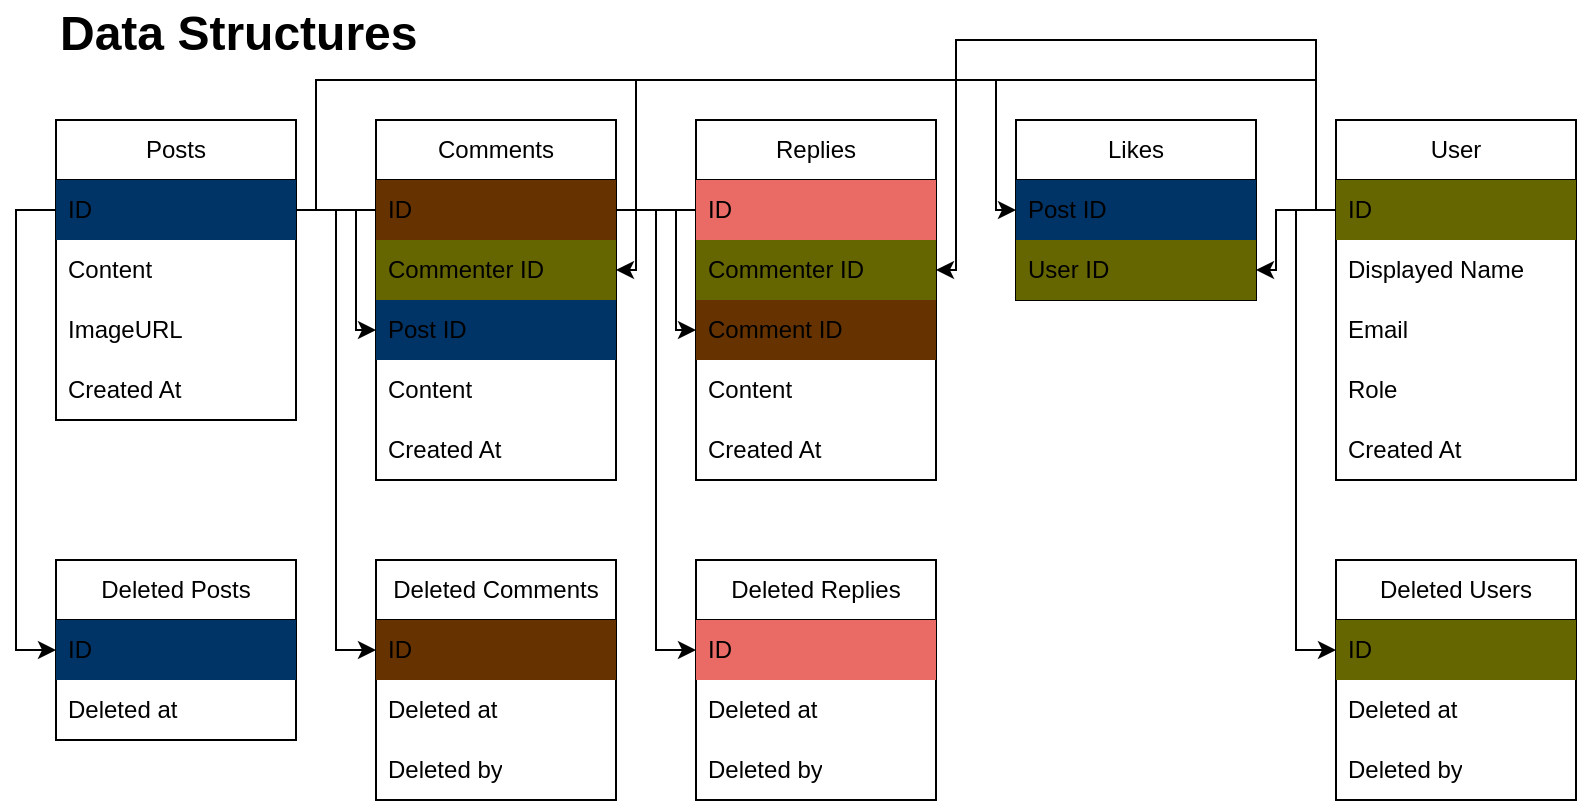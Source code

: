 <mxfile version="28.0.6" pages="4">
  <diagram name="Data Structures" id="lS1SkwZhvc5w1W04Greb">
    <mxGraphModel dx="775" dy="1115" grid="1" gridSize="10" guides="1" tooltips="1" connect="1" arrows="1" fold="1" page="1" pageScale="1" pageWidth="827" pageHeight="1169" math="0" shadow="0">
      <root>
        <mxCell id="0" />
        <mxCell id="1" parent="0" />
        <mxCell id="aGvyWVEzZdPR47H7jwYI-5" value="&lt;h1 style=&quot;margin-top: 0px;&quot;&gt;Data Structures&lt;/h1&gt;" style="text;html=1;whiteSpace=wrap;overflow=hidden;rounded=0;verticalAlign=middle;" parent="1" vertex="1">
          <mxGeometry x="40" y="40" width="600" height="30" as="geometry" />
        </mxCell>
        <mxCell id="aGvyWVEzZdPR47H7jwYI-27" value="Posts" style="swimlane;fontStyle=0;childLayout=stackLayout;horizontal=1;startSize=30;horizontalStack=0;resizeParent=1;resizeParentMax=0;resizeLast=0;collapsible=1;marginBottom=0;whiteSpace=wrap;html=1;" parent="1" vertex="1">
          <mxGeometry x="40" y="100" width="120" height="150" as="geometry">
            <mxRectangle x="40" y="100" width="70" height="30" as="alternateBounds" />
          </mxGeometry>
        </mxCell>
        <mxCell id="aGvyWVEzZdPR47H7jwYI-30" value="ID" style="text;strokeColor=none;fillColor=#003366;align=left;verticalAlign=middle;spacingLeft=4;spacingRight=4;overflow=hidden;points=[[0,0.5],[1,0.5]];portConstraint=eastwest;rotatable=0;whiteSpace=wrap;html=1;" parent="aGvyWVEzZdPR47H7jwYI-27" vertex="1">
          <mxGeometry y="30" width="120" height="30" as="geometry" />
        </mxCell>
        <mxCell id="aGvyWVEzZdPR47H7jwYI-28" value="Content" style="text;strokeColor=none;fillColor=none;align=left;verticalAlign=middle;spacingLeft=4;spacingRight=4;overflow=hidden;points=[[0,0.5],[1,0.5]];portConstraint=eastwest;rotatable=0;whiteSpace=wrap;html=1;" parent="aGvyWVEzZdPR47H7jwYI-27" vertex="1">
          <mxGeometry y="60" width="120" height="30" as="geometry" />
        </mxCell>
        <mxCell id="aGvyWVEzZdPR47H7jwYI-29" value="ImageURL" style="text;strokeColor=none;fillColor=none;align=left;verticalAlign=middle;spacingLeft=4;spacingRight=4;overflow=hidden;points=[[0,0.5],[1,0.5]];portConstraint=eastwest;rotatable=0;whiteSpace=wrap;html=1;" parent="aGvyWVEzZdPR47H7jwYI-27" vertex="1">
          <mxGeometry y="90" width="120" height="30" as="geometry" />
        </mxCell>
        <mxCell id="aGvyWVEzZdPR47H7jwYI-31" value="Created At" style="text;strokeColor=none;fillColor=none;align=left;verticalAlign=middle;spacingLeft=4;spacingRight=4;overflow=hidden;points=[[0,0.5],[1,0.5]];portConstraint=eastwest;rotatable=0;whiteSpace=wrap;html=1;" parent="aGvyWVEzZdPR47H7jwYI-27" vertex="1">
          <mxGeometry y="120" width="120" height="30" as="geometry" />
        </mxCell>
        <mxCell id="aGvyWVEzZdPR47H7jwYI-35" value="Comments" style="swimlane;fontStyle=0;childLayout=stackLayout;horizontal=1;startSize=30;horizontalStack=0;resizeParent=1;resizeParentMax=0;resizeLast=0;collapsible=1;marginBottom=0;whiteSpace=wrap;html=1;" parent="1" vertex="1">
          <mxGeometry x="200" y="100" width="120" height="180" as="geometry" />
        </mxCell>
        <mxCell id="aGvyWVEzZdPR47H7jwYI-36" value="ID" style="text;strokeColor=none;fillColor=#663300;align=left;verticalAlign=middle;spacingLeft=4;spacingRight=4;overflow=hidden;points=[[0,0.5],[1,0.5]];portConstraint=eastwest;rotatable=0;whiteSpace=wrap;html=1;" parent="aGvyWVEzZdPR47H7jwYI-35" vertex="1">
          <mxGeometry y="30" width="120" height="30" as="geometry" />
        </mxCell>
        <mxCell id="aGvyWVEzZdPR47H7jwYI-37" value="Commenter ID" style="text;strokeColor=none;fillColor=#666600;align=left;verticalAlign=middle;spacingLeft=4;spacingRight=4;overflow=hidden;points=[[0,0.5],[1,0.5]];portConstraint=eastwest;rotatable=0;whiteSpace=wrap;html=1;" parent="aGvyWVEzZdPR47H7jwYI-35" vertex="1">
          <mxGeometry y="60" width="120" height="30" as="geometry" />
        </mxCell>
        <mxCell id="aGvyWVEzZdPR47H7jwYI-53" value="Post ID" style="text;strokeColor=none;fillColor=#003366;align=left;verticalAlign=middle;spacingLeft=4;spacingRight=4;overflow=hidden;points=[[0,0.5],[1,0.5]];portConstraint=eastwest;rotatable=0;whiteSpace=wrap;html=1;" parent="aGvyWVEzZdPR47H7jwYI-35" vertex="1">
          <mxGeometry y="90" width="120" height="30" as="geometry" />
        </mxCell>
        <mxCell id="aGvyWVEzZdPR47H7jwYI-39" value="Content" style="text;strokeColor=none;fillColor=none;align=left;verticalAlign=middle;spacingLeft=4;spacingRight=4;overflow=hidden;points=[[0,0.5],[1,0.5]];portConstraint=eastwest;rotatable=0;whiteSpace=wrap;html=1;" parent="aGvyWVEzZdPR47H7jwYI-35" vertex="1">
          <mxGeometry y="120" width="120" height="30" as="geometry" />
        </mxCell>
        <mxCell id="aGvyWVEzZdPR47H7jwYI-38" value="Created At" style="text;strokeColor=none;fillColor=none;align=left;verticalAlign=middle;spacingLeft=4;spacingRight=4;overflow=hidden;points=[[0,0.5],[1,0.5]];portConstraint=eastwest;rotatable=0;whiteSpace=wrap;html=1;" parent="aGvyWVEzZdPR47H7jwYI-35" vertex="1">
          <mxGeometry y="150" width="120" height="30" as="geometry" />
        </mxCell>
        <mxCell id="aGvyWVEzZdPR47H7jwYI-42" value="Likes" style="swimlane;fontStyle=0;childLayout=stackLayout;horizontal=1;startSize=30;horizontalStack=0;resizeParent=1;resizeParentMax=0;resizeLast=0;collapsible=1;marginBottom=0;whiteSpace=wrap;html=1;" parent="1" vertex="1">
          <mxGeometry x="520" y="100" width="120" height="90" as="geometry" />
        </mxCell>
        <mxCell id="aGvyWVEzZdPR47H7jwYI-43" value="Post ID" style="text;strokeColor=none;fillColor=#003366;align=left;verticalAlign=middle;spacingLeft=4;spacingRight=4;overflow=hidden;points=[[0,0.5],[1,0.5]];portConstraint=eastwest;rotatable=0;whiteSpace=wrap;html=1;" parent="aGvyWVEzZdPR47H7jwYI-42" vertex="1">
          <mxGeometry y="30" width="120" height="30" as="geometry" />
        </mxCell>
        <mxCell id="aGvyWVEzZdPR47H7jwYI-44" value="User ID" style="text;strokeColor=none;fillColor=#666600;align=left;verticalAlign=middle;spacingLeft=4;spacingRight=4;overflow=hidden;points=[[0,0.5],[1,0.5]];portConstraint=eastwest;rotatable=0;whiteSpace=wrap;html=1;" parent="aGvyWVEzZdPR47H7jwYI-42" vertex="1">
          <mxGeometry y="60" width="120" height="30" as="geometry" />
        </mxCell>
        <mxCell id="aGvyWVEzZdPR47H7jwYI-54" value="User" style="swimlane;fontStyle=0;childLayout=stackLayout;horizontal=1;startSize=30;horizontalStack=0;resizeParent=1;resizeParentMax=0;resizeLast=0;collapsible=1;marginBottom=0;whiteSpace=wrap;html=1;" parent="1" vertex="1">
          <mxGeometry x="680" y="100" width="120" height="180" as="geometry" />
        </mxCell>
        <mxCell id="aGvyWVEzZdPR47H7jwYI-55" value="ID" style="text;strokeColor=none;fillColor=#666600;align=left;verticalAlign=middle;spacingLeft=4;spacingRight=4;overflow=hidden;points=[[0,0.5],[1,0.5]];portConstraint=eastwest;rotatable=0;whiteSpace=wrap;html=1;" parent="aGvyWVEzZdPR47H7jwYI-54" vertex="1">
          <mxGeometry y="30" width="120" height="30" as="geometry" />
        </mxCell>
        <mxCell id="aGvyWVEzZdPR47H7jwYI-56" value="Displayed Name" style="text;strokeColor=none;fillColor=none;align=left;verticalAlign=middle;spacingLeft=4;spacingRight=4;overflow=hidden;points=[[0,0.5],[1,0.5]];portConstraint=eastwest;rotatable=0;whiteSpace=wrap;html=1;" parent="aGvyWVEzZdPR47H7jwYI-54" vertex="1">
          <mxGeometry y="60" width="120" height="30" as="geometry" />
        </mxCell>
        <mxCell id="aGvyWVEzZdPR47H7jwYI-57" value="Email" style="text;strokeColor=none;fillColor=none;align=left;verticalAlign=middle;spacingLeft=4;spacingRight=4;overflow=hidden;points=[[0,0.5],[1,0.5]];portConstraint=eastwest;rotatable=0;whiteSpace=wrap;html=1;" parent="aGvyWVEzZdPR47H7jwYI-54" vertex="1">
          <mxGeometry y="90" width="120" height="30" as="geometry" />
        </mxCell>
        <mxCell id="aGvyWVEzZdPR47H7jwYI-61" value="Role" style="text;strokeColor=none;fillColor=none;align=left;verticalAlign=middle;spacingLeft=4;spacingRight=4;overflow=hidden;points=[[0,0.5],[1,0.5]];portConstraint=eastwest;rotatable=0;whiteSpace=wrap;html=1;" parent="aGvyWVEzZdPR47H7jwYI-54" vertex="1">
          <mxGeometry y="120" width="120" height="30" as="geometry" />
        </mxCell>
        <mxCell id="aGvyWVEzZdPR47H7jwYI-58" value="Created At" style="text;strokeColor=none;fillColor=none;align=left;verticalAlign=middle;spacingLeft=4;spacingRight=4;overflow=hidden;points=[[0,0.5],[1,0.5]];portConstraint=eastwest;rotatable=0;whiteSpace=wrap;html=1;" parent="aGvyWVEzZdPR47H7jwYI-54" vertex="1">
          <mxGeometry y="150" width="120" height="30" as="geometry" />
        </mxCell>
        <mxCell id="hHPJx4POnn2MsRqFJ801-1" value="Replies" style="swimlane;fontStyle=0;childLayout=stackLayout;horizontal=1;startSize=30;horizontalStack=0;resizeParent=1;resizeParentMax=0;resizeLast=0;collapsible=1;marginBottom=0;whiteSpace=wrap;html=1;" parent="1" vertex="1">
          <mxGeometry x="360" y="100" width="120" height="180" as="geometry" />
        </mxCell>
        <mxCell id="hHPJx4POnn2MsRqFJ801-2" value="ID" style="text;strokeColor=none;fillColor=#EA6B66;align=left;verticalAlign=middle;spacingLeft=4;spacingRight=4;overflow=hidden;points=[[0,0.5],[1,0.5]];portConstraint=eastwest;rotatable=0;whiteSpace=wrap;html=1;" parent="hHPJx4POnn2MsRqFJ801-1" vertex="1">
          <mxGeometry y="30" width="120" height="30" as="geometry" />
        </mxCell>
        <mxCell id="hHPJx4POnn2MsRqFJ801-3" value="Commenter ID" style="text;strokeColor=none;fillColor=#666600;align=left;verticalAlign=middle;spacingLeft=4;spacingRight=4;overflow=hidden;points=[[0,0.5],[1,0.5]];portConstraint=eastwest;rotatable=0;whiteSpace=wrap;html=1;" parent="hHPJx4POnn2MsRqFJ801-1" vertex="1">
          <mxGeometry y="60" width="120" height="30" as="geometry" />
        </mxCell>
        <mxCell id="hHPJx4POnn2MsRqFJ801-8" value="Comment ID" style="text;strokeColor=none;fillColor=#663300;align=left;verticalAlign=middle;spacingLeft=4;spacingRight=4;overflow=hidden;points=[[0,0.5],[1,0.5]];portConstraint=eastwest;rotatable=0;whiteSpace=wrap;html=1;" parent="hHPJx4POnn2MsRqFJ801-1" vertex="1">
          <mxGeometry y="90" width="120" height="30" as="geometry" />
        </mxCell>
        <mxCell id="hHPJx4POnn2MsRqFJ801-6" value="Content" style="text;strokeColor=none;fillColor=none;align=left;verticalAlign=middle;spacingLeft=4;spacingRight=4;overflow=hidden;points=[[0,0.5],[1,0.5]];portConstraint=eastwest;rotatable=0;whiteSpace=wrap;html=1;" parent="hHPJx4POnn2MsRqFJ801-1" vertex="1">
          <mxGeometry y="120" width="120" height="30" as="geometry" />
        </mxCell>
        <mxCell id="hHPJx4POnn2MsRqFJ801-5" value="Created At" style="text;strokeColor=none;fillColor=none;align=left;verticalAlign=middle;spacingLeft=4;spacingRight=4;overflow=hidden;points=[[0,0.5],[1,0.5]];portConstraint=eastwest;rotatable=0;whiteSpace=wrap;html=1;" parent="hHPJx4POnn2MsRqFJ801-1" vertex="1">
          <mxGeometry y="150" width="120" height="30" as="geometry" />
        </mxCell>
        <mxCell id="_I7dGMbjpx9c1ulARBsl-1" style="edgeStyle=orthogonalEdgeStyle;rounded=0;orthogonalLoop=1;jettySize=auto;html=1;exitX=1;exitY=0.5;exitDx=0;exitDy=0;entryX=0;entryY=0.5;entryDx=0;entryDy=0;" parent="1" source="aGvyWVEzZdPR47H7jwYI-30" target="aGvyWVEzZdPR47H7jwYI-53" edge="1">
          <mxGeometry relative="1" as="geometry">
            <Array as="points">
              <mxPoint x="190" y="145" />
              <mxPoint x="190" y="205" />
            </Array>
          </mxGeometry>
        </mxCell>
        <mxCell id="_I7dGMbjpx9c1ulARBsl-2" style="edgeStyle=orthogonalEdgeStyle;rounded=0;orthogonalLoop=1;jettySize=auto;html=1;" parent="1" source="aGvyWVEzZdPR47H7jwYI-36" target="hHPJx4POnn2MsRqFJ801-8" edge="1">
          <mxGeometry relative="1" as="geometry">
            <Array as="points">
              <mxPoint x="350" y="145" />
              <mxPoint x="350" y="205" />
            </Array>
          </mxGeometry>
        </mxCell>
        <mxCell id="_I7dGMbjpx9c1ulARBsl-4" style="edgeStyle=orthogonalEdgeStyle;rounded=0;orthogonalLoop=1;jettySize=auto;html=1;exitX=0;exitY=0.5;exitDx=0;exitDy=0;entryX=1;entryY=0.5;entryDx=0;entryDy=0;" parent="1" source="aGvyWVEzZdPR47H7jwYI-55" target="aGvyWVEzZdPR47H7jwYI-37" edge="1">
          <mxGeometry relative="1" as="geometry">
            <Array as="points">
              <mxPoint x="670" y="145" />
              <mxPoint x="670" y="80" />
              <mxPoint x="330" y="80" />
              <mxPoint x="330" y="175" />
            </Array>
          </mxGeometry>
        </mxCell>
        <mxCell id="_I7dGMbjpx9c1ulARBsl-5" style="edgeStyle=orthogonalEdgeStyle;rounded=0;orthogonalLoop=1;jettySize=auto;html=1;exitX=0;exitY=0.5;exitDx=0;exitDy=0;entryX=1;entryY=0.5;entryDx=0;entryDy=0;" parent="1" source="aGvyWVEzZdPR47H7jwYI-55" target="aGvyWVEzZdPR47H7jwYI-44" edge="1">
          <mxGeometry relative="1" as="geometry">
            <Array as="points">
              <mxPoint x="650" y="145" />
              <mxPoint x="650" y="175" />
            </Array>
          </mxGeometry>
        </mxCell>
        <mxCell id="_I7dGMbjpx9c1ulARBsl-6" style="edgeStyle=orthogonalEdgeStyle;rounded=0;orthogonalLoop=1;jettySize=auto;html=1;exitX=0;exitY=0.5;exitDx=0;exitDy=0;entryX=1;entryY=0.5;entryDx=0;entryDy=0;" parent="1" source="aGvyWVEzZdPR47H7jwYI-55" target="hHPJx4POnn2MsRqFJ801-3" edge="1">
          <mxGeometry relative="1" as="geometry">
            <Array as="points">
              <mxPoint x="670" y="145" />
              <mxPoint x="670" y="60" />
              <mxPoint x="490" y="60" />
              <mxPoint x="490" y="175" />
            </Array>
          </mxGeometry>
        </mxCell>
        <mxCell id="_I7dGMbjpx9c1ulARBsl-7" style="edgeStyle=orthogonalEdgeStyle;rounded=0;orthogonalLoop=1;jettySize=auto;html=1;" parent="1" source="aGvyWVEzZdPR47H7jwYI-30" target="aGvyWVEzZdPR47H7jwYI-43" edge="1">
          <mxGeometry relative="1" as="geometry">
            <Array as="points">
              <mxPoint x="170" y="145" />
              <mxPoint x="170" y="80" />
              <mxPoint x="510" y="80" />
              <mxPoint x="510" y="145" />
            </Array>
          </mxGeometry>
        </mxCell>
        <mxCell id="VHWnmDYu9IJoNQbauG38-1" value="Deleted Posts" style="swimlane;fontStyle=0;childLayout=stackLayout;horizontal=1;startSize=30;horizontalStack=0;resizeParent=1;resizeParentMax=0;resizeLast=0;collapsible=1;marginBottom=0;whiteSpace=wrap;html=1;" vertex="1" parent="1">
          <mxGeometry x="40" y="320" width="120" height="90" as="geometry">
            <mxRectangle x="40" y="100" width="70" height="30" as="alternateBounds" />
          </mxGeometry>
        </mxCell>
        <mxCell id="VHWnmDYu9IJoNQbauG38-2" value="ID" style="text;strokeColor=none;fillColor=#003366;align=left;verticalAlign=middle;spacingLeft=4;spacingRight=4;overflow=hidden;points=[[0,0.5],[1,0.5]];portConstraint=eastwest;rotatable=0;whiteSpace=wrap;html=1;" vertex="1" parent="VHWnmDYu9IJoNQbauG38-1">
          <mxGeometry y="30" width="120" height="30" as="geometry" />
        </mxCell>
        <mxCell id="VHWnmDYu9IJoNQbauG38-3" value="Deleted at" style="text;strokeColor=none;fillColor=none;align=left;verticalAlign=middle;spacingLeft=4;spacingRight=4;overflow=hidden;points=[[0,0.5],[1,0.5]];portConstraint=eastwest;rotatable=0;whiteSpace=wrap;html=1;" vertex="1" parent="VHWnmDYu9IJoNQbauG38-1">
          <mxGeometry y="60" width="120" height="30" as="geometry" />
        </mxCell>
        <mxCell id="VHWnmDYu9IJoNQbauG38-8" style="edgeStyle=orthogonalEdgeStyle;rounded=0;orthogonalLoop=1;jettySize=auto;html=1;entryX=0;entryY=0.5;entryDx=0;entryDy=0;" edge="1" parent="1" source="aGvyWVEzZdPR47H7jwYI-30" target="VHWnmDYu9IJoNQbauG38-2">
          <mxGeometry relative="1" as="geometry" />
        </mxCell>
        <mxCell id="VHWnmDYu9IJoNQbauG38-10" value="Deleted Comments" style="swimlane;fontStyle=0;childLayout=stackLayout;horizontal=1;startSize=30;horizontalStack=0;resizeParent=1;resizeParentMax=0;resizeLast=0;collapsible=1;marginBottom=0;whiteSpace=wrap;html=1;" vertex="1" parent="1">
          <mxGeometry x="200" y="320" width="120" height="120" as="geometry">
            <mxRectangle x="40" y="100" width="70" height="30" as="alternateBounds" />
          </mxGeometry>
        </mxCell>
        <mxCell id="VHWnmDYu9IJoNQbauG38-11" value="ID" style="text;strokeColor=none;fillColor=#663300;align=left;verticalAlign=middle;spacingLeft=4;spacingRight=4;overflow=hidden;points=[[0,0.5],[1,0.5]];portConstraint=eastwest;rotatable=0;whiteSpace=wrap;html=1;" vertex="1" parent="VHWnmDYu9IJoNQbauG38-10">
          <mxGeometry y="30" width="120" height="30" as="geometry" />
        </mxCell>
        <mxCell id="VHWnmDYu9IJoNQbauG38-12" value="Deleted at" style="text;strokeColor=none;fillColor=none;align=left;verticalAlign=middle;spacingLeft=4;spacingRight=4;overflow=hidden;points=[[0,0.5],[1,0.5]];portConstraint=eastwest;rotatable=0;whiteSpace=wrap;html=1;" vertex="1" parent="VHWnmDYu9IJoNQbauG38-10">
          <mxGeometry y="60" width="120" height="30" as="geometry" />
        </mxCell>
        <mxCell id="VHWnmDYu9IJoNQbauG38-13" value="Deleted by" style="text;strokeColor=none;fillColor=none;align=left;verticalAlign=middle;spacingLeft=4;spacingRight=4;overflow=hidden;points=[[0,0.5],[1,0.5]];portConstraint=eastwest;rotatable=0;whiteSpace=wrap;html=1;" vertex="1" parent="VHWnmDYu9IJoNQbauG38-10">
          <mxGeometry y="90" width="120" height="30" as="geometry" />
        </mxCell>
        <mxCell id="VHWnmDYu9IJoNQbauG38-15" value="Deleted Replies" style="swimlane;fontStyle=0;childLayout=stackLayout;horizontal=1;startSize=30;horizontalStack=0;resizeParent=1;resizeParentMax=0;resizeLast=0;collapsible=1;marginBottom=0;whiteSpace=wrap;html=1;" vertex="1" parent="1">
          <mxGeometry x="360" y="320" width="120" height="120" as="geometry">
            <mxRectangle x="40" y="100" width="70" height="30" as="alternateBounds" />
          </mxGeometry>
        </mxCell>
        <mxCell id="VHWnmDYu9IJoNQbauG38-16" value="ID" style="text;strokeColor=none;fillColor=#EA6B66;align=left;verticalAlign=middle;spacingLeft=4;spacingRight=4;overflow=hidden;points=[[0,0.5],[1,0.5]];portConstraint=eastwest;rotatable=0;whiteSpace=wrap;html=1;" vertex="1" parent="VHWnmDYu9IJoNQbauG38-15">
          <mxGeometry y="30" width="120" height="30" as="geometry" />
        </mxCell>
        <mxCell id="VHWnmDYu9IJoNQbauG38-17" value="Deleted at" style="text;strokeColor=none;fillColor=none;align=left;verticalAlign=middle;spacingLeft=4;spacingRight=4;overflow=hidden;points=[[0,0.5],[1,0.5]];portConstraint=eastwest;rotatable=0;whiteSpace=wrap;html=1;" vertex="1" parent="VHWnmDYu9IJoNQbauG38-15">
          <mxGeometry y="60" width="120" height="30" as="geometry" />
        </mxCell>
        <mxCell id="VHWnmDYu9IJoNQbauG38-18" value="Deleted by" style="text;strokeColor=none;fillColor=none;align=left;verticalAlign=middle;spacingLeft=4;spacingRight=4;overflow=hidden;points=[[0,0.5],[1,0.5]];portConstraint=eastwest;rotatable=0;whiteSpace=wrap;html=1;" vertex="1" parent="VHWnmDYu9IJoNQbauG38-15">
          <mxGeometry y="90" width="120" height="30" as="geometry" />
        </mxCell>
        <mxCell id="VHWnmDYu9IJoNQbauG38-20" value="Deleted Users" style="swimlane;fontStyle=0;childLayout=stackLayout;horizontal=1;startSize=30;horizontalStack=0;resizeParent=1;resizeParentMax=0;resizeLast=0;collapsible=1;marginBottom=0;whiteSpace=wrap;html=1;" vertex="1" parent="1">
          <mxGeometry x="680" y="320" width="120" height="120" as="geometry">
            <mxRectangle x="40" y="100" width="70" height="30" as="alternateBounds" />
          </mxGeometry>
        </mxCell>
        <mxCell id="VHWnmDYu9IJoNQbauG38-21" value="ID" style="text;strokeColor=none;fillColor=#666600;align=left;verticalAlign=middle;spacingLeft=4;spacingRight=4;overflow=hidden;points=[[0,0.5],[1,0.5]];portConstraint=eastwest;rotatable=0;whiteSpace=wrap;html=1;" vertex="1" parent="VHWnmDYu9IJoNQbauG38-20">
          <mxGeometry y="30" width="120" height="30" as="geometry" />
        </mxCell>
        <mxCell id="VHWnmDYu9IJoNQbauG38-22" value="Deleted at" style="text;strokeColor=none;fillColor=none;align=left;verticalAlign=middle;spacingLeft=4;spacingRight=4;overflow=hidden;points=[[0,0.5],[1,0.5]];portConstraint=eastwest;rotatable=0;whiteSpace=wrap;html=1;" vertex="1" parent="VHWnmDYu9IJoNQbauG38-20">
          <mxGeometry y="60" width="120" height="30" as="geometry" />
        </mxCell>
        <mxCell id="VHWnmDYu9IJoNQbauG38-23" value="Deleted by" style="text;strokeColor=none;fillColor=none;align=left;verticalAlign=middle;spacingLeft=4;spacingRight=4;overflow=hidden;points=[[0,0.5],[1,0.5]];portConstraint=eastwest;rotatable=0;whiteSpace=wrap;html=1;" vertex="1" parent="VHWnmDYu9IJoNQbauG38-20">
          <mxGeometry y="90" width="120" height="30" as="geometry" />
        </mxCell>
        <mxCell id="VHWnmDYu9IJoNQbauG38-25" style="edgeStyle=orthogonalEdgeStyle;rounded=0;orthogonalLoop=1;jettySize=auto;html=1;entryX=0;entryY=0.5;entryDx=0;entryDy=0;" edge="1" parent="1" source="aGvyWVEzZdPR47H7jwYI-36" target="VHWnmDYu9IJoNQbauG38-11">
          <mxGeometry relative="1" as="geometry" />
        </mxCell>
        <mxCell id="VHWnmDYu9IJoNQbauG38-26" style="edgeStyle=orthogonalEdgeStyle;rounded=0;orthogonalLoop=1;jettySize=auto;html=1;entryX=0;entryY=0.5;entryDx=0;entryDy=0;" edge="1" parent="1" source="hHPJx4POnn2MsRqFJ801-2" target="VHWnmDYu9IJoNQbauG38-16">
          <mxGeometry relative="1" as="geometry" />
        </mxCell>
        <mxCell id="VHWnmDYu9IJoNQbauG38-27" style="edgeStyle=orthogonalEdgeStyle;rounded=0;orthogonalLoop=1;jettySize=auto;html=1;entryX=0;entryY=0.5;entryDx=0;entryDy=0;" edge="1" parent="1" source="aGvyWVEzZdPR47H7jwYI-55" target="VHWnmDYu9IJoNQbauG38-21">
          <mxGeometry relative="1" as="geometry" />
        </mxCell>
      </root>
    </mxGraphModel>
  </diagram>
  <diagram id="wGL-uTAheGFIrogTyL3E" name="Endpoints">
    <mxGraphModel dx="775" dy="1114" grid="1" gridSize="10" guides="1" tooltips="1" connect="1" arrows="1" fold="1" page="1" pageScale="1" pageWidth="827" pageHeight="1169" math="0" shadow="0">
      <root>
        <mxCell id="0" />
        <mxCell id="1" parent="0" />
        <mxCell id="ntj2i30cRJHrBN7hvtpM-1" value="&lt;h1 style=&quot;margin-top: 0px;&quot;&gt;Endpoints&lt;/h1&gt;" style="text;html=1;whiteSpace=wrap;overflow=hidden;rounded=0;" parent="1" vertex="1">
          <mxGeometry x="40" y="40" width="180" height="30" as="geometry" />
        </mxCell>
        <mxCell id="ntj2i30cRJHrBN7hvtpM-2" value="" style="shape=table;startSize=0;container=1;collapsible=0;childLayout=tableLayout;" parent="1" vertex="1">
          <mxGeometry x="40" y="100" width="560" height="840" as="geometry" />
        </mxCell>
        <mxCell id="ntj2i30cRJHrBN7hvtpM-3" value="" style="shape=tableRow;horizontal=0;startSize=0;swimlaneHead=0;swimlaneBody=0;strokeColor=inherit;top=0;left=0;bottom=0;right=0;collapsible=0;dropTarget=0;fillColor=none;points=[[0,0.5],[1,0.5]];portConstraint=eastwest;" parent="ntj2i30cRJHrBN7hvtpM-2" vertex="1">
          <mxGeometry width="560" height="40" as="geometry" />
        </mxCell>
        <mxCell id="ntj2i30cRJHrBN7hvtpM-4" value="Method" style="shape=partialRectangle;html=1;whiteSpace=wrap;connectable=0;strokeColor=inherit;overflow=hidden;fillColor=light-dark(#242424,#242424);top=0;left=0;bottom=0;right=0;pointerEvents=1;spacingLeft=4;spacingRight=4;align=left;fontStyle=1" parent="ntj2i30cRJHrBN7hvtpM-3" vertex="1">
          <mxGeometry width="80" height="40" as="geometry">
            <mxRectangle width="80" height="40" as="alternateBounds" />
          </mxGeometry>
        </mxCell>
        <mxCell id="ntj2i30cRJHrBN7hvtpM-5" value="Endpoint" style="shape=partialRectangle;html=1;whiteSpace=wrap;connectable=0;strokeColor=inherit;overflow=hidden;fillColor=light-dark(#242424,#242424);top=0;left=0;bottom=0;right=0;pointerEvents=1;spacingLeft=4;spacingRight=4;align=left;fontStyle=1" parent="ntj2i30cRJHrBN7hvtpM-3" vertex="1">
          <mxGeometry x="80" width="160" height="40" as="geometry">
            <mxRectangle width="160" height="40" as="alternateBounds" />
          </mxGeometry>
        </mxCell>
        <mxCell id="ntj2i30cRJHrBN7hvtpM-6" value="Funcionality" style="shape=partialRectangle;html=1;whiteSpace=wrap;connectable=0;strokeColor=inherit;overflow=hidden;fillColor=light-dark(#242424,#242424);top=0;left=0;bottom=0;right=0;pointerEvents=1;spacingLeft=4;spacingRight=4;align=left;fontStyle=1" parent="ntj2i30cRJHrBN7hvtpM-3" vertex="1">
          <mxGeometry x="240" width="320" height="40" as="geometry">
            <mxRectangle width="320" height="40" as="alternateBounds" />
          </mxGeometry>
        </mxCell>
        <mxCell id="NvTL5torWdIhuVVUIdxV-13" style="shape=tableRow;horizontal=0;startSize=0;swimlaneHead=0;swimlaneBody=0;strokeColor=inherit;top=0;left=0;bottom=0;right=0;collapsible=0;dropTarget=0;fillColor=none;points=[[0,0.5],[1,0.5]];portConstraint=eastwest;" vertex="1" parent="ntj2i30cRJHrBN7hvtpM-2">
          <mxGeometry y="40" width="560" height="40" as="geometry" />
        </mxCell>
        <mxCell id="NvTL5torWdIhuVVUIdxV-14" value="Authorization" style="shape=partialRectangle;html=1;whiteSpace=wrap;connectable=0;strokeColor=inherit;overflow=hidden;fillColor=#1F1F1F;top=0;left=0;bottom=0;right=0;pointerEvents=1;spacingLeft=4;spacingRight=4;align=left;rowspan=1;colspan=3;fontStyle=1" vertex="1" parent="NvTL5torWdIhuVVUIdxV-13">
          <mxGeometry width="560" height="40" as="geometry">
            <mxRectangle width="80" height="40" as="alternateBounds" />
          </mxGeometry>
        </mxCell>
        <mxCell id="NvTL5torWdIhuVVUIdxV-15" style="shape=partialRectangle;html=1;whiteSpace=wrap;connectable=0;strokeColor=inherit;overflow=hidden;fillColor=none;top=0;left=0;bottom=0;right=0;pointerEvents=1;spacingLeft=4;spacingRight=4;align=left;" vertex="1" visible="0" parent="NvTL5torWdIhuVVUIdxV-13">
          <mxGeometry x="80" width="160" height="40" as="geometry">
            <mxRectangle width="160" height="40" as="alternateBounds" />
          </mxGeometry>
        </mxCell>
        <mxCell id="NvTL5torWdIhuVVUIdxV-16" style="shape=partialRectangle;html=1;whiteSpace=wrap;connectable=0;strokeColor=inherit;overflow=hidden;fillColor=none;top=0;left=0;bottom=0;right=0;pointerEvents=1;spacingLeft=4;spacingRight=4;align=left;" vertex="1" visible="0" parent="NvTL5torWdIhuVVUIdxV-13">
          <mxGeometry x="240" width="320" height="40" as="geometry">
            <mxRectangle width="320" height="40" as="alternateBounds" />
          </mxGeometry>
        </mxCell>
        <mxCell id="ntj2i30cRJHrBN7hvtpM-7" value="" style="shape=tableRow;horizontal=0;startSize=0;swimlaneHead=0;swimlaneBody=0;strokeColor=inherit;top=0;left=0;bottom=0;right=0;collapsible=0;dropTarget=0;fillColor=none;points=[[0,0.5],[1,0.5]];portConstraint=eastwest;" parent="ntj2i30cRJHrBN7hvtpM-2" vertex="1">
          <mxGeometry y="80" width="560" height="40" as="geometry" />
        </mxCell>
        <mxCell id="ntj2i30cRJHrBN7hvtpM-8" value="POST" style="shape=partialRectangle;html=1;whiteSpace=wrap;connectable=0;strokeColor=inherit;overflow=hidden;fillColor=none;top=0;left=0;bottom=0;right=0;pointerEvents=1;spacingLeft=4;spacingRight=4;align=left;" parent="ntj2i30cRJHrBN7hvtpM-7" vertex="1">
          <mxGeometry width="80" height="40" as="geometry">
            <mxRectangle width="80" height="40" as="alternateBounds" />
          </mxGeometry>
        </mxCell>
        <mxCell id="ntj2i30cRJHrBN7hvtpM-9" value="&amp;nbsp;/login" style="shape=partialRectangle;html=1;whiteSpace=wrap;connectable=0;strokeColor=inherit;overflow=hidden;fillColor=none;top=0;left=0;bottom=0;right=0;pointerEvents=1;spacingLeft=4;spacingRight=4;align=left;" parent="ntj2i30cRJHrBN7hvtpM-7" vertex="1">
          <mxGeometry x="80" width="160" height="40" as="geometry">
            <mxRectangle width="160" height="40" as="alternateBounds" />
          </mxGeometry>
        </mxCell>
        <mxCell id="ntj2i30cRJHrBN7hvtpM-10" value="Return JWT if credentials correct" style="shape=partialRectangle;html=1;whiteSpace=wrap;connectable=0;strokeColor=inherit;overflow=hidden;fillColor=none;top=0;left=0;bottom=0;right=0;pointerEvents=1;spacingLeft=4;spacingRight=4;align=left;" parent="ntj2i30cRJHrBN7hvtpM-7" vertex="1">
          <mxGeometry x="240" width="320" height="40" as="geometry">
            <mxRectangle width="320" height="40" as="alternateBounds" />
          </mxGeometry>
        </mxCell>
        <mxCell id="NvTL5torWdIhuVVUIdxV-17" style="shape=tableRow;horizontal=0;startSize=0;swimlaneHead=0;swimlaneBody=0;strokeColor=inherit;top=0;left=0;bottom=0;right=0;collapsible=0;dropTarget=0;fillColor=none;points=[[0,0.5],[1,0.5]];portConstraint=eastwest;" vertex="1" parent="ntj2i30cRJHrBN7hvtpM-2">
          <mxGeometry y="120" width="560" height="40" as="geometry" />
        </mxCell>
        <mxCell id="NvTL5torWdIhuVVUIdxV-18" value="Posts" style="shape=partialRectangle;html=1;whiteSpace=wrap;connectable=0;strokeColor=inherit;overflow=hidden;fillColor=#1F1F1F;top=0;left=0;bottom=0;right=0;pointerEvents=1;spacingLeft=4;spacingRight=4;align=left;rowspan=1;colspan=3;fontStyle=1" vertex="1" parent="NvTL5torWdIhuVVUIdxV-17">
          <mxGeometry width="560" height="40" as="geometry">
            <mxRectangle width="80" height="40" as="alternateBounds" />
          </mxGeometry>
        </mxCell>
        <mxCell id="NvTL5torWdIhuVVUIdxV-19" style="shape=partialRectangle;html=1;whiteSpace=wrap;connectable=0;strokeColor=inherit;overflow=hidden;fillColor=none;top=0;left=0;bottom=0;right=0;pointerEvents=1;spacingLeft=4;spacingRight=4;align=left;" vertex="1" visible="0" parent="NvTL5torWdIhuVVUIdxV-17">
          <mxGeometry x="80" width="160" height="40" as="geometry">
            <mxRectangle width="160" height="40" as="alternateBounds" />
          </mxGeometry>
        </mxCell>
        <mxCell id="NvTL5torWdIhuVVUIdxV-20" style="shape=partialRectangle;html=1;whiteSpace=wrap;connectable=0;strokeColor=inherit;overflow=hidden;fillColor=none;top=0;left=0;bottom=0;right=0;pointerEvents=1;spacingLeft=4;spacingRight=4;align=left;" vertex="1" visible="0" parent="NvTL5torWdIhuVVUIdxV-17">
          <mxGeometry x="240" width="320" height="40" as="geometry">
            <mxRectangle width="320" height="40" as="alternateBounds" />
          </mxGeometry>
        </mxCell>
        <mxCell id="ntj2i30cRJHrBN7hvtpM-15" style="shape=tableRow;horizontal=0;startSize=0;swimlaneHead=0;swimlaneBody=0;strokeColor=inherit;top=0;left=0;bottom=0;right=0;collapsible=0;dropTarget=0;fillColor=none;points=[[0,0.5],[1,0.5]];portConstraint=eastwest;" parent="ntj2i30cRJHrBN7hvtpM-2" vertex="1">
          <mxGeometry y="160" width="560" height="40" as="geometry" />
        </mxCell>
        <mxCell id="ntj2i30cRJHrBN7hvtpM-16" value="POST" style="shape=partialRectangle;html=1;whiteSpace=wrap;connectable=0;strokeColor=inherit;overflow=hidden;fillColor=none;top=0;left=0;bottom=0;right=0;pointerEvents=1;spacingLeft=4;spacingRight=4;align=left;" parent="ntj2i30cRJHrBN7hvtpM-15" vertex="1">
          <mxGeometry width="80" height="40" as="geometry">
            <mxRectangle width="80" height="40" as="alternateBounds" />
          </mxGeometry>
        </mxCell>
        <mxCell id="ntj2i30cRJHrBN7hvtpM-17" value="/post" style="shape=partialRectangle;html=1;whiteSpace=wrap;connectable=0;strokeColor=inherit;overflow=hidden;fillColor=none;top=0;left=0;bottom=0;right=0;pointerEvents=1;spacingLeft=4;spacingRight=4;align=left;" parent="ntj2i30cRJHrBN7hvtpM-15" vertex="1">
          <mxGeometry x="80" width="160" height="40" as="geometry">
            <mxRectangle width="160" height="40" as="alternateBounds" />
          </mxGeometry>
        </mxCell>
        <mxCell id="ntj2i30cRJHrBN7hvtpM-18" value="Create a new post with specified text and image" style="shape=partialRectangle;html=1;whiteSpace=wrap;connectable=0;strokeColor=inherit;overflow=hidden;fillColor=none;top=0;left=0;bottom=0;right=0;pointerEvents=1;spacingLeft=4;spacingRight=4;align=left;" parent="ntj2i30cRJHrBN7hvtpM-15" vertex="1">
          <mxGeometry x="240" width="320" height="40" as="geometry">
            <mxRectangle width="320" height="40" as="alternateBounds" />
          </mxGeometry>
        </mxCell>
        <mxCell id="NvTL5torWdIhuVVUIdxV-1" style="shape=tableRow;horizontal=0;startSize=0;swimlaneHead=0;swimlaneBody=0;strokeColor=inherit;top=0;left=0;bottom=0;right=0;collapsible=0;dropTarget=0;fillColor=none;points=[[0,0.5],[1,0.5]];portConstraint=eastwest;" vertex="1" parent="ntj2i30cRJHrBN7hvtpM-2">
          <mxGeometry y="200" width="560" height="40" as="geometry" />
        </mxCell>
        <mxCell id="NvTL5torWdIhuVVUIdxV-2" value="PUT" style="shape=partialRectangle;html=1;whiteSpace=wrap;connectable=0;strokeColor=inherit;overflow=hidden;fillColor=none;top=0;left=0;bottom=0;right=0;pointerEvents=1;spacingLeft=4;spacingRight=4;align=left;" vertex="1" parent="NvTL5torWdIhuVVUIdxV-1">
          <mxGeometry width="80" height="40" as="geometry">
            <mxRectangle width="80" height="40" as="alternateBounds" />
          </mxGeometry>
        </mxCell>
        <mxCell id="NvTL5torWdIhuVVUIdxV-3" value="/post/:id" style="shape=partialRectangle;html=1;whiteSpace=wrap;connectable=0;strokeColor=inherit;overflow=hidden;fillColor=none;top=0;left=0;bottom=0;right=0;pointerEvents=1;spacingLeft=4;spacingRight=4;align=left;" vertex="1" parent="NvTL5torWdIhuVVUIdxV-1">
          <mxGeometry x="80" width="160" height="40" as="geometry">
            <mxRectangle width="160" height="40" as="alternateBounds" />
          </mxGeometry>
        </mxCell>
        <mxCell id="NvTL5torWdIhuVVUIdxV-4" value="Edit post content" style="shape=partialRectangle;html=1;whiteSpace=wrap;connectable=0;strokeColor=inherit;overflow=hidden;fillColor=none;top=0;left=0;bottom=0;right=0;pointerEvents=1;spacingLeft=4;spacingRight=4;align=left;" vertex="1" parent="NvTL5torWdIhuVVUIdxV-1">
          <mxGeometry x="240" width="320" height="40" as="geometry">
            <mxRectangle width="320" height="40" as="alternateBounds" />
          </mxGeometry>
        </mxCell>
        <mxCell id="NvTL5torWdIhuVVUIdxV-9" style="shape=tableRow;horizontal=0;startSize=0;swimlaneHead=0;swimlaneBody=0;strokeColor=inherit;top=0;left=0;bottom=0;right=0;collapsible=0;dropTarget=0;fillColor=none;points=[[0,0.5],[1,0.5]];portConstraint=eastwest;" vertex="1" parent="ntj2i30cRJHrBN7hvtpM-2">
          <mxGeometry y="240" width="560" height="40" as="geometry" />
        </mxCell>
        <mxCell id="NvTL5torWdIhuVVUIdxV-10" value="PUT" style="shape=partialRectangle;html=1;whiteSpace=wrap;connectable=0;strokeColor=inherit;overflow=hidden;fillColor=none;top=0;left=0;bottom=0;right=0;pointerEvents=1;spacingLeft=4;spacingRight=4;align=left;" vertex="1" parent="NvTL5torWdIhuVVUIdxV-9">
          <mxGeometry width="80" height="40" as="geometry">
            <mxRectangle width="80" height="40" as="alternateBounds" />
          </mxGeometry>
        </mxCell>
        <mxCell id="NvTL5torWdIhuVVUIdxV-11" value="/post/delete/:id" style="shape=partialRectangle;html=1;whiteSpace=wrap;connectable=0;strokeColor=inherit;overflow=hidden;fillColor=none;top=0;left=0;bottom=0;right=0;pointerEvents=1;spacingLeft=4;spacingRight=4;align=left;" vertex="1" parent="NvTL5torWdIhuVVUIdxV-9">
          <mxGeometry x="80" width="160" height="40" as="geometry">
            <mxRectangle width="160" height="40" as="alternateBounds" />
          </mxGeometry>
        </mxCell>
        <mxCell id="NvTL5torWdIhuVVUIdxV-12" value="Mark specified post as deleted" style="shape=partialRectangle;html=1;whiteSpace=wrap;connectable=0;strokeColor=inherit;overflow=hidden;fillColor=none;top=0;left=0;bottom=0;right=0;pointerEvents=1;spacingLeft=4;spacingRight=4;align=left;" vertex="1" parent="NvTL5torWdIhuVVUIdxV-9">
          <mxGeometry x="240" width="320" height="40" as="geometry">
            <mxRectangle width="320" height="40" as="alternateBounds" />
          </mxGeometry>
        </mxCell>
        <mxCell id="NvTL5torWdIhuVVUIdxV-21" style="shape=tableRow;horizontal=0;startSize=0;swimlaneHead=0;swimlaneBody=0;strokeColor=inherit;top=0;left=0;bottom=0;right=0;collapsible=0;dropTarget=0;fillColor=none;points=[[0,0.5],[1,0.5]];portConstraint=eastwest;" vertex="1" parent="ntj2i30cRJHrBN7hvtpM-2">
          <mxGeometry y="280" width="560" height="40" as="geometry" />
        </mxCell>
        <mxCell id="NvTL5torWdIhuVVUIdxV-22" value="Comments" style="shape=partialRectangle;html=1;whiteSpace=wrap;connectable=0;strokeColor=inherit;overflow=hidden;fillColor=#1F1F1F;top=0;left=0;bottom=0;right=0;pointerEvents=1;spacingLeft=4;spacingRight=4;align=left;rowspan=1;colspan=3;fontStyle=1" vertex="1" parent="NvTL5torWdIhuVVUIdxV-21">
          <mxGeometry width="560" height="40" as="geometry">
            <mxRectangle width="80" height="40" as="alternateBounds" />
          </mxGeometry>
        </mxCell>
        <mxCell id="NvTL5torWdIhuVVUIdxV-23" style="shape=partialRectangle;html=1;whiteSpace=wrap;connectable=0;strokeColor=inherit;overflow=hidden;fillColor=none;top=0;left=0;bottom=0;right=0;pointerEvents=1;spacingLeft=4;spacingRight=4;align=left;" vertex="1" visible="0" parent="NvTL5torWdIhuVVUIdxV-21">
          <mxGeometry x="80" width="160" height="40" as="geometry">
            <mxRectangle width="160" height="40" as="alternateBounds" />
          </mxGeometry>
        </mxCell>
        <mxCell id="NvTL5torWdIhuVVUIdxV-24" style="shape=partialRectangle;html=1;whiteSpace=wrap;connectable=0;strokeColor=inherit;overflow=hidden;fillColor=none;top=0;left=0;bottom=0;right=0;pointerEvents=1;spacingLeft=4;spacingRight=4;align=left;" vertex="1" visible="0" parent="NvTL5torWdIhuVVUIdxV-21">
          <mxGeometry x="240" width="320" height="40" as="geometry">
            <mxRectangle width="320" height="40" as="alternateBounds" />
          </mxGeometry>
        </mxCell>
        <mxCell id="ntj2i30cRJHrBN7hvtpM-19" style="shape=tableRow;horizontal=0;startSize=0;swimlaneHead=0;swimlaneBody=0;strokeColor=inherit;top=0;left=0;bottom=0;right=0;collapsible=0;dropTarget=0;fillColor=none;points=[[0,0.5],[1,0.5]];portConstraint=eastwest;" parent="ntj2i30cRJHrBN7hvtpM-2" vertex="1">
          <mxGeometry y="320" width="560" height="40" as="geometry" />
        </mxCell>
        <mxCell id="ntj2i30cRJHrBN7hvtpM-20" value="POST" style="shape=partialRectangle;html=1;whiteSpace=wrap;connectable=0;strokeColor=inherit;overflow=hidden;fillColor=none;top=0;left=0;bottom=0;right=0;pointerEvents=1;spacingLeft=4;spacingRight=4;align=left;" parent="ntj2i30cRJHrBN7hvtpM-19" vertex="1">
          <mxGeometry width="80" height="40" as="geometry">
            <mxRectangle width="80" height="40" as="alternateBounds" />
          </mxGeometry>
        </mxCell>
        <mxCell id="ntj2i30cRJHrBN7hvtpM-21" value="/comment" style="shape=partialRectangle;html=1;whiteSpace=wrap;connectable=0;strokeColor=inherit;overflow=hidden;fillColor=none;top=0;left=0;bottom=0;right=0;pointerEvents=1;spacingLeft=4;spacingRight=4;align=left;" parent="ntj2i30cRJHrBN7hvtpM-19" vertex="1">
          <mxGeometry x="80" width="160" height="40" as="geometry">
            <mxRectangle width="160" height="40" as="alternateBounds" />
          </mxGeometry>
        </mxCell>
        <mxCell id="ntj2i30cRJHrBN7hvtpM-22" value="Create a new comment with specified text" style="shape=partialRectangle;html=1;whiteSpace=wrap;connectable=0;strokeColor=inherit;overflow=hidden;fillColor=none;top=0;left=0;bottom=0;right=0;pointerEvents=1;spacingLeft=4;spacingRight=4;align=left;" parent="ntj2i30cRJHrBN7hvtpM-19" vertex="1">
          <mxGeometry x="240" width="320" height="40" as="geometry">
            <mxRectangle width="320" height="40" as="alternateBounds" />
          </mxGeometry>
        </mxCell>
        <mxCell id="NvTL5torWdIhuVVUIdxV-33" style="shape=tableRow;horizontal=0;startSize=0;swimlaneHead=0;swimlaneBody=0;strokeColor=inherit;top=0;left=0;bottom=0;right=0;collapsible=0;dropTarget=0;fillColor=none;points=[[0,0.5],[1,0.5]];portConstraint=eastwest;" vertex="1" parent="ntj2i30cRJHrBN7hvtpM-2">
          <mxGeometry y="360" width="560" height="40" as="geometry" />
        </mxCell>
        <mxCell id="NvTL5torWdIhuVVUIdxV-34" value="PUT" style="shape=partialRectangle;html=1;whiteSpace=wrap;connectable=0;strokeColor=inherit;overflow=hidden;fillColor=none;top=0;left=0;bottom=0;right=0;pointerEvents=1;spacingLeft=4;spacingRight=4;align=left;" vertex="1" parent="NvTL5torWdIhuVVUIdxV-33">
          <mxGeometry width="80" height="40" as="geometry">
            <mxRectangle width="80" height="40" as="alternateBounds" />
          </mxGeometry>
        </mxCell>
        <mxCell id="NvTL5torWdIhuVVUIdxV-35" value="/comment/:id" style="shape=partialRectangle;html=1;whiteSpace=wrap;connectable=0;strokeColor=inherit;overflow=hidden;fillColor=none;top=0;left=0;bottom=0;right=0;pointerEvents=1;spacingLeft=4;spacingRight=4;align=left;" vertex="1" parent="NvTL5torWdIhuVVUIdxV-33">
          <mxGeometry x="80" width="160" height="40" as="geometry">
            <mxRectangle width="160" height="40" as="alternateBounds" />
          </mxGeometry>
        </mxCell>
        <mxCell id="NvTL5torWdIhuVVUIdxV-36" value="Edit comment&amp;nbsp;content" style="shape=partialRectangle;html=1;whiteSpace=wrap;connectable=0;strokeColor=inherit;overflow=hidden;fillColor=none;top=0;left=0;bottom=0;right=0;pointerEvents=1;spacingLeft=4;spacingRight=4;align=left;" vertex="1" parent="NvTL5torWdIhuVVUIdxV-33">
          <mxGeometry x="240" width="320" height="40" as="geometry">
            <mxRectangle width="320" height="40" as="alternateBounds" />
          </mxGeometry>
        </mxCell>
        <mxCell id="NvTL5torWdIhuVVUIdxV-29" style="shape=tableRow;horizontal=0;startSize=0;swimlaneHead=0;swimlaneBody=0;strokeColor=inherit;top=0;left=0;bottom=0;right=0;collapsible=0;dropTarget=0;fillColor=none;points=[[0,0.5],[1,0.5]];portConstraint=eastwest;" vertex="1" parent="ntj2i30cRJHrBN7hvtpM-2">
          <mxGeometry y="400" width="560" height="40" as="geometry" />
        </mxCell>
        <mxCell id="NvTL5torWdIhuVVUIdxV-30" value="PUT" style="shape=partialRectangle;html=1;whiteSpace=wrap;connectable=0;strokeColor=inherit;overflow=hidden;fillColor=none;top=0;left=0;bottom=0;right=0;pointerEvents=1;spacingLeft=4;spacingRight=4;align=left;" vertex="1" parent="NvTL5torWdIhuVVUIdxV-29">
          <mxGeometry width="80" height="40" as="geometry">
            <mxRectangle width="80" height="40" as="alternateBounds" />
          </mxGeometry>
        </mxCell>
        <mxCell id="NvTL5torWdIhuVVUIdxV-31" value="/comment/delete/:id" style="shape=partialRectangle;html=1;whiteSpace=wrap;connectable=0;strokeColor=inherit;overflow=hidden;fillColor=none;top=0;left=0;bottom=0;right=0;pointerEvents=1;spacingLeft=4;spacingRight=4;align=left;" vertex="1" parent="NvTL5torWdIhuVVUIdxV-29">
          <mxGeometry x="80" width="160" height="40" as="geometry">
            <mxRectangle width="160" height="40" as="alternateBounds" />
          </mxGeometry>
        </mxCell>
        <mxCell id="NvTL5torWdIhuVVUIdxV-32" value="Mark specified comment as deleted" style="shape=partialRectangle;html=1;whiteSpace=wrap;connectable=0;strokeColor=inherit;overflow=hidden;fillColor=none;top=0;left=0;bottom=0;right=0;pointerEvents=1;spacingLeft=4;spacingRight=4;align=left;" vertex="1" parent="NvTL5torWdIhuVVUIdxV-29">
          <mxGeometry x="240" width="320" height="40" as="geometry">
            <mxRectangle width="320" height="40" as="alternateBounds" />
          </mxGeometry>
        </mxCell>
        <mxCell id="NvTL5torWdIhuVVUIdxV-25" style="shape=tableRow;horizontal=0;startSize=0;swimlaneHead=0;swimlaneBody=0;strokeColor=inherit;top=0;left=0;bottom=0;right=0;collapsible=0;dropTarget=0;fillColor=none;points=[[0,0.5],[1,0.5]];portConstraint=eastwest;" vertex="1" parent="ntj2i30cRJHrBN7hvtpM-2">
          <mxGeometry y="440" width="560" height="40" as="geometry" />
        </mxCell>
        <mxCell id="NvTL5torWdIhuVVUIdxV-26" value="Replies" style="shape=partialRectangle;html=1;whiteSpace=wrap;connectable=0;strokeColor=inherit;overflow=hidden;fillColor=#1F1F1F;top=0;left=0;bottom=0;right=0;pointerEvents=1;spacingLeft=4;spacingRight=4;align=left;rowspan=1;colspan=3;fontStyle=1" vertex="1" parent="NvTL5torWdIhuVVUIdxV-25">
          <mxGeometry width="560" height="40" as="geometry">
            <mxRectangle width="80" height="40" as="alternateBounds" />
          </mxGeometry>
        </mxCell>
        <mxCell id="NvTL5torWdIhuVVUIdxV-27" style="shape=partialRectangle;html=1;whiteSpace=wrap;connectable=0;strokeColor=inherit;overflow=hidden;fillColor=none;top=0;left=0;bottom=0;right=0;pointerEvents=1;spacingLeft=4;spacingRight=4;align=left;" vertex="1" visible="0" parent="NvTL5torWdIhuVVUIdxV-25">
          <mxGeometry x="80" width="160" height="40" as="geometry">
            <mxRectangle width="160" height="40" as="alternateBounds" />
          </mxGeometry>
        </mxCell>
        <mxCell id="NvTL5torWdIhuVVUIdxV-28" style="shape=partialRectangle;html=1;whiteSpace=wrap;connectable=0;strokeColor=inherit;overflow=hidden;fillColor=none;top=0;left=0;bottom=0;right=0;pointerEvents=1;spacingLeft=4;spacingRight=4;align=left;" vertex="1" visible="0" parent="NvTL5torWdIhuVVUIdxV-25">
          <mxGeometry x="240" width="320" height="40" as="geometry">
            <mxRectangle width="320" height="40" as="alternateBounds" />
          </mxGeometry>
        </mxCell>
        <mxCell id="uuFg3h_BFk1Z2fAZqsXT-5" style="shape=tableRow;horizontal=0;startSize=0;swimlaneHead=0;swimlaneBody=0;strokeColor=inherit;top=0;left=0;bottom=0;right=0;collapsible=0;dropTarget=0;fillColor=none;points=[[0,0.5],[1,0.5]];portConstraint=eastwest;" parent="ntj2i30cRJHrBN7hvtpM-2" vertex="1">
          <mxGeometry y="480" width="560" height="40" as="geometry" />
        </mxCell>
        <mxCell id="uuFg3h_BFk1Z2fAZqsXT-6" value="POST" style="shape=partialRectangle;html=1;whiteSpace=wrap;connectable=0;strokeColor=inherit;overflow=hidden;fillColor=none;top=0;left=0;bottom=0;right=0;pointerEvents=1;spacingLeft=4;spacingRight=4;align=left;" parent="uuFg3h_BFk1Z2fAZqsXT-5" vertex="1">
          <mxGeometry width="80" height="40" as="geometry">
            <mxRectangle width="80" height="40" as="alternateBounds" />
          </mxGeometry>
        </mxCell>
        <mxCell id="uuFg3h_BFk1Z2fAZqsXT-7" value="/reply" style="shape=partialRectangle;html=1;whiteSpace=wrap;connectable=0;strokeColor=inherit;overflow=hidden;fillColor=none;top=0;left=0;bottom=0;right=0;pointerEvents=1;spacingLeft=4;spacingRight=4;align=left;" parent="uuFg3h_BFk1Z2fAZqsXT-5" vertex="1">
          <mxGeometry x="80" width="160" height="40" as="geometry">
            <mxRectangle width="160" height="40" as="alternateBounds" />
          </mxGeometry>
        </mxCell>
        <mxCell id="uuFg3h_BFk1Z2fAZqsXT-8" value="Create a new reply to comment with specified text" style="shape=partialRectangle;html=1;whiteSpace=wrap;connectable=0;strokeColor=inherit;overflow=hidden;fillColor=none;top=0;left=0;bottom=0;right=0;pointerEvents=1;spacingLeft=4;spacingRight=4;align=left;" parent="uuFg3h_BFk1Z2fAZqsXT-5" vertex="1">
          <mxGeometry x="240" width="320" height="40" as="geometry">
            <mxRectangle width="320" height="40" as="alternateBounds" />
          </mxGeometry>
        </mxCell>
        <mxCell id="NvTL5torWdIhuVVUIdxV-41" style="shape=tableRow;horizontal=0;startSize=0;swimlaneHead=0;swimlaneBody=0;strokeColor=inherit;top=0;left=0;bottom=0;right=0;collapsible=0;dropTarget=0;fillColor=none;points=[[0,0.5],[1,0.5]];portConstraint=eastwest;" vertex="1" parent="ntj2i30cRJHrBN7hvtpM-2">
          <mxGeometry y="520" width="560" height="40" as="geometry" />
        </mxCell>
        <mxCell id="NvTL5torWdIhuVVUIdxV-42" value="PUT" style="shape=partialRectangle;html=1;whiteSpace=wrap;connectable=0;strokeColor=inherit;overflow=hidden;fillColor=none;top=0;left=0;bottom=0;right=0;pointerEvents=1;spacingLeft=4;spacingRight=4;align=left;" vertex="1" parent="NvTL5torWdIhuVVUIdxV-41">
          <mxGeometry width="80" height="40" as="geometry">
            <mxRectangle width="80" height="40" as="alternateBounds" />
          </mxGeometry>
        </mxCell>
        <mxCell id="NvTL5torWdIhuVVUIdxV-43" value="/reply/:id" style="shape=partialRectangle;html=1;whiteSpace=wrap;connectable=0;strokeColor=inherit;overflow=hidden;fillColor=none;top=0;left=0;bottom=0;right=0;pointerEvents=1;spacingLeft=4;spacingRight=4;align=left;" vertex="1" parent="NvTL5torWdIhuVVUIdxV-41">
          <mxGeometry x="80" width="160" height="40" as="geometry">
            <mxRectangle width="160" height="40" as="alternateBounds" />
          </mxGeometry>
        </mxCell>
        <mxCell id="NvTL5torWdIhuVVUIdxV-44" value="Edit reply&amp;nbsp;content" style="shape=partialRectangle;html=1;whiteSpace=wrap;connectable=0;strokeColor=inherit;overflow=hidden;fillColor=none;top=0;left=0;bottom=0;right=0;pointerEvents=1;spacingLeft=4;spacingRight=4;align=left;" vertex="1" parent="NvTL5torWdIhuVVUIdxV-41">
          <mxGeometry x="240" width="320" height="40" as="geometry">
            <mxRectangle width="320" height="40" as="alternateBounds" />
          </mxGeometry>
        </mxCell>
        <mxCell id="NvTL5torWdIhuVVUIdxV-37" style="shape=tableRow;horizontal=0;startSize=0;swimlaneHead=0;swimlaneBody=0;strokeColor=inherit;top=0;left=0;bottom=0;right=0;collapsible=0;dropTarget=0;fillColor=none;points=[[0,0.5],[1,0.5]];portConstraint=eastwest;" vertex="1" parent="ntj2i30cRJHrBN7hvtpM-2">
          <mxGeometry y="560" width="560" height="40" as="geometry" />
        </mxCell>
        <mxCell id="NvTL5torWdIhuVVUIdxV-38" value="PUT" style="shape=partialRectangle;html=1;whiteSpace=wrap;connectable=0;strokeColor=inherit;overflow=hidden;fillColor=none;top=0;left=0;bottom=0;right=0;pointerEvents=1;spacingLeft=4;spacingRight=4;align=left;" vertex="1" parent="NvTL5torWdIhuVVUIdxV-37">
          <mxGeometry width="80" height="40" as="geometry">
            <mxRectangle width="80" height="40" as="alternateBounds" />
          </mxGeometry>
        </mxCell>
        <mxCell id="NvTL5torWdIhuVVUIdxV-39" value="/reply/delete/:id" style="shape=partialRectangle;html=1;whiteSpace=wrap;connectable=0;strokeColor=inherit;overflow=hidden;fillColor=none;top=0;left=0;bottom=0;right=0;pointerEvents=1;spacingLeft=4;spacingRight=4;align=left;" vertex="1" parent="NvTL5torWdIhuVVUIdxV-37">
          <mxGeometry x="80" width="160" height="40" as="geometry">
            <mxRectangle width="160" height="40" as="alternateBounds" />
          </mxGeometry>
        </mxCell>
        <mxCell id="NvTL5torWdIhuVVUIdxV-40" value="Mark specified reply as deleted" style="shape=partialRectangle;html=1;whiteSpace=wrap;connectable=0;strokeColor=inherit;overflow=hidden;fillColor=none;top=0;left=0;bottom=0;right=0;pointerEvents=1;spacingLeft=4;spacingRight=4;align=left;" vertex="1" parent="NvTL5torWdIhuVVUIdxV-37">
          <mxGeometry x="240" width="320" height="40" as="geometry">
            <mxRectangle width="320" height="40" as="alternateBounds" />
          </mxGeometry>
        </mxCell>
        <mxCell id="NvTL5torWdIhuVVUIdxV-45" style="shape=tableRow;horizontal=0;startSize=0;swimlaneHead=0;swimlaneBody=0;strokeColor=inherit;top=0;left=0;bottom=0;right=0;collapsible=0;dropTarget=0;fillColor=none;points=[[0,0.5],[1,0.5]];portConstraint=eastwest;" vertex="1" parent="ntj2i30cRJHrBN7hvtpM-2">
          <mxGeometry y="600" width="560" height="40" as="geometry" />
        </mxCell>
        <mxCell id="NvTL5torWdIhuVVUIdxV-46" value="Likes" style="shape=partialRectangle;html=1;whiteSpace=wrap;connectable=0;strokeColor=inherit;overflow=hidden;fillColor=#1F1F1F;top=0;left=0;bottom=0;right=0;pointerEvents=1;spacingLeft=4;spacingRight=4;align=left;rowspan=1;colspan=3;fontStyle=1" vertex="1" parent="NvTL5torWdIhuVVUIdxV-45">
          <mxGeometry width="560" height="40" as="geometry">
            <mxRectangle width="80" height="40" as="alternateBounds" />
          </mxGeometry>
        </mxCell>
        <mxCell id="NvTL5torWdIhuVVUIdxV-47" style="shape=partialRectangle;html=1;whiteSpace=wrap;connectable=0;strokeColor=inherit;overflow=hidden;fillColor=none;top=0;left=0;bottom=0;right=0;pointerEvents=1;spacingLeft=4;spacingRight=4;align=left;" vertex="1" visible="0" parent="NvTL5torWdIhuVVUIdxV-45">
          <mxGeometry x="80" width="160" height="40" as="geometry">
            <mxRectangle width="160" height="40" as="alternateBounds" />
          </mxGeometry>
        </mxCell>
        <mxCell id="NvTL5torWdIhuVVUIdxV-48" style="shape=partialRectangle;html=1;whiteSpace=wrap;connectable=0;strokeColor=inherit;overflow=hidden;fillColor=none;top=0;left=0;bottom=0;right=0;pointerEvents=1;spacingLeft=4;spacingRight=4;align=left;" vertex="1" visible="0" parent="NvTL5torWdIhuVVUIdxV-45">
          <mxGeometry x="240" width="320" height="40" as="geometry">
            <mxRectangle width="320" height="40" as="alternateBounds" />
          </mxGeometry>
        </mxCell>
        <mxCell id="uuFg3h_BFk1Z2fAZqsXT-28" style="shape=tableRow;horizontal=0;startSize=0;swimlaneHead=0;swimlaneBody=0;strokeColor=inherit;top=0;left=0;bottom=0;right=0;collapsible=0;dropTarget=0;fillColor=none;points=[[0,0.5],[1,0.5]];portConstraint=eastwest;" parent="ntj2i30cRJHrBN7hvtpM-2" vertex="1">
          <mxGeometry y="640" width="560" height="40" as="geometry" />
        </mxCell>
        <mxCell id="uuFg3h_BFk1Z2fAZqsXT-29" value="POST" style="shape=partialRectangle;html=1;whiteSpace=wrap;connectable=0;strokeColor=inherit;overflow=hidden;fillColor=none;top=0;left=0;bottom=0;right=0;pointerEvents=1;spacingLeft=4;spacingRight=4;align=left;" parent="uuFg3h_BFk1Z2fAZqsXT-28" vertex="1">
          <mxGeometry width="80" height="40" as="geometry">
            <mxRectangle width="80" height="40" as="alternateBounds" />
          </mxGeometry>
        </mxCell>
        <mxCell id="uuFg3h_BFk1Z2fAZqsXT-30" value="/like/:id" style="shape=partialRectangle;html=1;whiteSpace=wrap;connectable=0;strokeColor=inherit;overflow=hidden;fillColor=none;top=0;left=0;bottom=0;right=0;pointerEvents=1;spacingLeft=4;spacingRight=4;align=left;" parent="uuFg3h_BFk1Z2fAZqsXT-28" vertex="1">
          <mxGeometry x="80" width="160" height="40" as="geometry">
            <mxRectangle width="160" height="40" as="alternateBounds" />
          </mxGeometry>
        </mxCell>
        <mxCell id="uuFg3h_BFk1Z2fAZqsXT-31" value="Add new like to specified post" style="shape=partialRectangle;html=1;whiteSpace=wrap;connectable=0;strokeColor=inherit;overflow=hidden;fillColor=none;top=0;left=0;bottom=0;right=0;pointerEvents=1;spacingLeft=4;spacingRight=4;align=left;" parent="uuFg3h_BFk1Z2fAZqsXT-28" vertex="1">
          <mxGeometry x="240" width="320" height="40" as="geometry">
            <mxRectangle width="320" height="40" as="alternateBounds" />
          </mxGeometry>
        </mxCell>
        <mxCell id="S41NSuArwtyWZvI-px6o-1" style="shape=tableRow;horizontal=0;startSize=0;swimlaneHead=0;swimlaneBody=0;strokeColor=inherit;top=0;left=0;bottom=0;right=0;collapsible=0;dropTarget=0;fillColor=none;points=[[0,0.5],[1,0.5]];portConstraint=eastwest;" vertex="1" parent="ntj2i30cRJHrBN7hvtpM-2">
          <mxGeometry y="680" width="560" height="40" as="geometry" />
        </mxCell>
        <mxCell id="S41NSuArwtyWZvI-px6o-2" value="DELETE" style="shape=partialRectangle;html=1;whiteSpace=wrap;connectable=0;strokeColor=inherit;overflow=hidden;fillColor=none;top=0;left=0;bottom=0;right=0;pointerEvents=1;spacingLeft=4;spacingRight=4;align=left;" vertex="1" parent="S41NSuArwtyWZvI-px6o-1">
          <mxGeometry width="80" height="40" as="geometry">
            <mxRectangle width="80" height="40" as="alternateBounds" />
          </mxGeometry>
        </mxCell>
        <mxCell id="S41NSuArwtyWZvI-px6o-3" value="/like/:id" style="shape=partialRectangle;html=1;whiteSpace=wrap;connectable=0;strokeColor=inherit;overflow=hidden;fillColor=none;top=0;left=0;bottom=0;right=0;pointerEvents=1;spacingLeft=4;spacingRight=4;align=left;" vertex="1" parent="S41NSuArwtyWZvI-px6o-1">
          <mxGeometry x="80" width="160" height="40" as="geometry">
            <mxRectangle width="160" height="40" as="alternateBounds" />
          </mxGeometry>
        </mxCell>
        <mxCell id="S41NSuArwtyWZvI-px6o-4" value="Remove user like from specified post" style="shape=partialRectangle;html=1;whiteSpace=wrap;connectable=0;strokeColor=inherit;overflow=hidden;fillColor=none;top=0;left=0;bottom=0;right=0;pointerEvents=1;spacingLeft=4;spacingRight=4;align=left;" vertex="1" parent="S41NSuArwtyWZvI-px6o-1">
          <mxGeometry x="240" width="320" height="40" as="geometry">
            <mxRectangle width="320" height="40" as="alternateBounds" />
          </mxGeometry>
        </mxCell>
        <mxCell id="S41NSuArwtyWZvI-px6o-5" style="shape=tableRow;horizontal=0;startSize=0;swimlaneHead=0;swimlaneBody=0;strokeColor=inherit;top=0;left=0;bottom=0;right=0;collapsible=0;dropTarget=0;fillColor=none;points=[[0,0.5],[1,0.5]];portConstraint=eastwest;" vertex="1" parent="ntj2i30cRJHrBN7hvtpM-2">
          <mxGeometry y="720" width="560" height="40" as="geometry" />
        </mxCell>
        <mxCell id="S41NSuArwtyWZvI-px6o-6" value="Users" style="shape=partialRectangle;html=1;whiteSpace=wrap;connectable=0;strokeColor=inherit;overflow=hidden;fillColor=#1F1F1F;top=0;left=0;bottom=0;right=0;pointerEvents=1;spacingLeft=4;spacingRight=4;align=left;rowspan=1;colspan=3;fontStyle=1" vertex="1" parent="S41NSuArwtyWZvI-px6o-5">
          <mxGeometry width="560" height="40" as="geometry">
            <mxRectangle width="80" height="40" as="alternateBounds" />
          </mxGeometry>
        </mxCell>
        <mxCell id="S41NSuArwtyWZvI-px6o-7" style="shape=partialRectangle;html=1;whiteSpace=wrap;connectable=0;strokeColor=inherit;overflow=hidden;fillColor=none;top=0;left=0;bottom=0;right=0;pointerEvents=1;spacingLeft=4;spacingRight=4;align=left;" vertex="1" visible="0" parent="S41NSuArwtyWZvI-px6o-5">
          <mxGeometry x="80" width="160" height="40" as="geometry">
            <mxRectangle width="160" height="40" as="alternateBounds" />
          </mxGeometry>
        </mxCell>
        <mxCell id="S41NSuArwtyWZvI-px6o-8" style="shape=partialRectangle;html=1;whiteSpace=wrap;connectable=0;strokeColor=inherit;overflow=hidden;fillColor=none;top=0;left=0;bottom=0;right=0;pointerEvents=1;spacingLeft=4;spacingRight=4;align=left;" vertex="1" visible="0" parent="S41NSuArwtyWZvI-px6o-5">
          <mxGeometry x="240" width="320" height="40" as="geometry">
            <mxRectangle width="320" height="40" as="alternateBounds" />
          </mxGeometry>
        </mxCell>
        <mxCell id="uuFg3h_BFk1Z2fAZqsXT-32" style="shape=tableRow;horizontal=0;startSize=0;swimlaneHead=0;swimlaneBody=0;strokeColor=inherit;top=0;left=0;bottom=0;right=0;collapsible=0;dropTarget=0;fillColor=none;points=[[0,0.5],[1,0.5]];portConstraint=eastwest;" parent="ntj2i30cRJHrBN7hvtpM-2" vertex="1">
          <mxGeometry y="760" width="560" height="40" as="geometry" />
        </mxCell>
        <mxCell id="uuFg3h_BFk1Z2fAZqsXT-33" value="POST" style="shape=partialRectangle;html=1;whiteSpace=wrap;connectable=0;strokeColor=inherit;overflow=hidden;fillColor=none;top=0;left=0;bottom=0;right=0;pointerEvents=1;spacingLeft=4;spacingRight=4;align=left;" parent="uuFg3h_BFk1Z2fAZqsXT-32" vertex="1">
          <mxGeometry width="80" height="40" as="geometry">
            <mxRectangle width="80" height="40" as="alternateBounds" />
          </mxGeometry>
        </mxCell>
        <mxCell id="uuFg3h_BFk1Z2fAZqsXT-34" value="/account/create" style="shape=partialRectangle;html=1;whiteSpace=wrap;connectable=0;strokeColor=inherit;overflow=hidden;fillColor=none;top=0;left=0;bottom=0;right=0;pointerEvents=1;spacingLeft=4;spacingRight=4;align=left;" parent="uuFg3h_BFk1Z2fAZqsXT-32" vertex="1">
          <mxGeometry x="80" width="160" height="40" as="geometry">
            <mxRectangle width="160" height="40" as="alternateBounds" />
          </mxGeometry>
        </mxCell>
        <mxCell id="uuFg3h_BFk1Z2fAZqsXT-35" value="Create a new user of type &quot;user&quot; with specified credentials" style="shape=partialRectangle;html=1;whiteSpace=wrap;connectable=0;strokeColor=inherit;overflow=hidden;fillColor=none;top=0;left=0;bottom=0;right=0;pointerEvents=1;spacingLeft=4;spacingRight=4;align=left;" parent="uuFg3h_BFk1Z2fAZqsXT-32" vertex="1">
          <mxGeometry x="240" width="320" height="40" as="geometry">
            <mxRectangle width="320" height="40" as="alternateBounds" />
          </mxGeometry>
        </mxCell>
        <mxCell id="ntj2i30cRJHrBN7hvtpM-31" style="shape=tableRow;horizontal=0;startSize=0;swimlaneHead=0;swimlaneBody=0;strokeColor=inherit;top=0;left=0;bottom=0;right=0;collapsible=0;dropTarget=0;fillColor=none;points=[[0,0.5],[1,0.5]];portConstraint=eastwest;" parent="ntj2i30cRJHrBN7hvtpM-2" vertex="1">
          <mxGeometry y="800" width="560" height="40" as="geometry" />
        </mxCell>
        <mxCell id="ntj2i30cRJHrBN7hvtpM-32" value="PUT" style="shape=partialRectangle;html=1;whiteSpace=wrap;connectable=0;strokeColor=inherit;overflow=hidden;fillColor=none;top=0;left=0;bottom=0;right=0;pointerEvents=1;spacingLeft=4;spacingRight=4;align=left;" parent="ntj2i30cRJHrBN7hvtpM-31" vertex="1">
          <mxGeometry width="80" height="40" as="geometry">
            <mxRectangle width="80" height="40" as="alternateBounds" />
          </mxGeometry>
        </mxCell>
        <mxCell id="ntj2i30cRJHrBN7hvtpM-33" value="/account/delete" style="shape=partialRectangle;html=1;whiteSpace=wrap;connectable=0;strokeColor=inherit;overflow=hidden;fillColor=none;top=0;left=0;bottom=0;right=0;pointerEvents=1;spacingLeft=4;spacingRight=4;align=left;" parent="ntj2i30cRJHrBN7hvtpM-31" vertex="1">
          <mxGeometry x="80" width="160" height="40" as="geometry">
            <mxRectangle width="160" height="40" as="alternateBounds" />
          </mxGeometry>
        </mxCell>
        <mxCell id="ntj2i30cRJHrBN7hvtpM-34" value="Delete own account" style="shape=partialRectangle;html=1;whiteSpace=wrap;connectable=0;strokeColor=inherit;overflow=hidden;fillColor=none;top=0;left=0;bottom=0;right=0;pointerEvents=1;spacingLeft=4;spacingRight=4;align=left;" parent="ntj2i30cRJHrBN7hvtpM-31" vertex="1">
          <mxGeometry x="240" width="320" height="40" as="geometry">
            <mxRectangle width="320" height="40" as="alternateBounds" />
          </mxGeometry>
        </mxCell>
      </root>
    </mxGraphModel>
  </diagram>
  <diagram id="A5cu3_5dS-7KqyEXG3UY" name="Website Structure">
    <mxGraphModel dx="2066" dy="1130" grid="1" gridSize="10" guides="1" tooltips="1" connect="1" arrows="1" fold="1" page="1" pageScale="1" pageWidth="827" pageHeight="1169" math="0" shadow="0">
      <root>
        <mxCell id="0" />
        <mxCell id="1" parent="0" />
        <mxCell id="YRe65MQUSssjrPNYHd9j-43" value="&lt;h1 style=&quot;margin-top: 0px;&quot;&gt;Website&lt;/h1&gt;" style="text;html=1;whiteSpace=wrap;overflow=hidden;rounded=0;" parent="1" vertex="1">
          <mxGeometry x="40" y="40" width="180" height="30" as="geometry" />
        </mxCell>
        <mxCell id="YRe65MQUSssjrPNYHd9j-44" value="" style="shape=table;startSize=0;container=1;collapsible=0;childLayout=tableLayout;" parent="1" vertex="1">
          <mxGeometry x="40" y="100" width="700" height="440" as="geometry" />
        </mxCell>
        <mxCell id="YRe65MQUSssjrPNYHd9j-45" value="" style="shape=tableRow;horizontal=0;startSize=0;swimlaneHead=0;swimlaneBody=0;strokeColor=inherit;top=0;left=0;bottom=0;right=0;collapsible=0;dropTarget=0;fillColor=none;points=[[0,0.5],[1,0.5]];portConstraint=eastwest;" parent="YRe65MQUSssjrPNYHd9j-44" vertex="1">
          <mxGeometry width="700" height="40" as="geometry" />
        </mxCell>
        <mxCell id="7OixJP3hTCkqJakEvE48-17" value="Description" style="shape=partialRectangle;html=1;whiteSpace=wrap;connectable=0;strokeColor=inherit;overflow=hidden;fillColor=light-dark(#242424,#242424);top=0;left=0;bottom=0;right=0;pointerEvents=1;spacingLeft=4;spacingRight=4;align=left;fontStyle=1" vertex="1" parent="YRe65MQUSssjrPNYHd9j-45">
          <mxGeometry width="140" height="40" as="geometry">
            <mxRectangle width="140" height="40" as="alternateBounds" />
          </mxGeometry>
        </mxCell>
        <mxCell id="YRe65MQUSssjrPNYHd9j-46" value="Tier 0 (index)" style="shape=partialRectangle;html=1;whiteSpace=wrap;connectable=0;strokeColor=inherit;overflow=hidden;fillColor=light-dark(#242424,#242424);top=0;left=0;bottom=0;right=0;pointerEvents=1;spacingLeft=4;spacingRight=4;align=left;fontStyle=1" parent="YRe65MQUSssjrPNYHd9j-45" vertex="1">
          <mxGeometry x="140" width="140" height="40" as="geometry">
            <mxRectangle width="140" height="40" as="alternateBounds" />
          </mxGeometry>
        </mxCell>
        <mxCell id="YRe65MQUSssjrPNYHd9j-47" value="Tier 1 (index)" style="shape=partialRectangle;html=1;whiteSpace=wrap;connectable=0;strokeColor=inherit;overflow=hidden;fillColor=light-dark(#242424,#242424);top=0;left=0;bottom=0;right=0;pointerEvents=1;spacingLeft=4;spacingRight=4;align=left;fontStyle=1" parent="YRe65MQUSssjrPNYHd9j-45" vertex="1">
          <mxGeometry x="280" width="140" height="40" as="geometry">
            <mxRectangle width="140" height="40" as="alternateBounds" />
          </mxGeometry>
        </mxCell>
        <mxCell id="YRe65MQUSssjrPNYHd9j-48" value="Tier 2 (No index)" style="shape=partialRectangle;html=1;whiteSpace=wrap;connectable=0;strokeColor=inherit;overflow=hidden;fillColor=light-dark(#242424,#242424);top=0;left=0;bottom=0;right=0;pointerEvents=1;spacingLeft=4;spacingRight=4;align=left;fontStyle=1" parent="YRe65MQUSssjrPNYHd9j-45" vertex="1">
          <mxGeometry x="420" width="140" height="40" as="geometry">
            <mxRectangle width="140" height="40" as="alternateBounds" />
          </mxGeometry>
        </mxCell>
        <mxCell id="7OixJP3hTCkqJakEvE48-33" value="Tier 3&amp;nbsp;&amp;nbsp;(No index)" style="shape=partialRectangle;html=1;whiteSpace=wrap;connectable=0;strokeColor=inherit;overflow=hidden;fillColor=light-dark(#242424,#242424);top=0;left=0;bottom=0;right=0;pointerEvents=1;spacingLeft=4;spacingRight=4;align=left;fontStyle=1" vertex="1" parent="YRe65MQUSssjrPNYHd9j-45">
          <mxGeometry x="560" width="140" height="40" as="geometry">
            <mxRectangle width="140" height="40" as="alternateBounds" />
          </mxGeometry>
        </mxCell>
        <mxCell id="YRe65MQUSssjrPNYHd9j-50" value="" style="shape=tableRow;horizontal=0;startSize=0;swimlaneHead=0;swimlaneBody=0;strokeColor=inherit;top=0;left=0;bottom=0;right=0;collapsible=0;dropTarget=0;fillColor=none;points=[[0,0.5],[1,0.5]];portConstraint=eastwest;" parent="YRe65MQUSssjrPNYHd9j-44" vertex="1">
          <mxGeometry y="40" width="700" height="40" as="geometry" />
        </mxCell>
        <mxCell id="7OixJP3hTCkqJakEvE48-18" value="Index page with posts" style="shape=partialRectangle;html=1;whiteSpace=wrap;connectable=0;strokeColor=inherit;overflow=hidden;fillColor=none;top=0;left=0;bottom=0;right=0;pointerEvents=1;spacingLeft=4;spacingRight=4;align=left;" vertex="1" parent="YRe65MQUSssjrPNYHd9j-50">
          <mxGeometry width="140" height="40" as="geometry">
            <mxRectangle width="140" height="40" as="alternateBounds" />
          </mxGeometry>
        </mxCell>
        <mxCell id="YRe65MQUSssjrPNYHd9j-51" value="/" style="shape=partialRectangle;html=1;whiteSpace=wrap;connectable=0;strokeColor=inherit;overflow=hidden;fillColor=none;top=0;left=0;bottom=0;right=0;pointerEvents=1;spacingLeft=4;spacingRight=4;align=left;" parent="YRe65MQUSssjrPNYHd9j-50" vertex="1">
          <mxGeometry x="140" width="140" height="40" as="geometry">
            <mxRectangle width="140" height="40" as="alternateBounds" />
          </mxGeometry>
        </mxCell>
        <mxCell id="YRe65MQUSssjrPNYHd9j-52" value="" style="shape=partialRectangle;html=1;whiteSpace=wrap;connectable=0;strokeColor=inherit;overflow=hidden;fillColor=none;top=0;left=0;bottom=0;right=0;pointerEvents=1;spacingLeft=4;spacingRight=4;align=left;" parent="YRe65MQUSssjrPNYHd9j-50" vertex="1">
          <mxGeometry x="280" width="140" height="40" as="geometry">
            <mxRectangle width="140" height="40" as="alternateBounds" />
          </mxGeometry>
        </mxCell>
        <mxCell id="YRe65MQUSssjrPNYHd9j-53" value="" style="shape=partialRectangle;html=1;whiteSpace=wrap;connectable=0;strokeColor=inherit;overflow=hidden;fillColor=none;top=0;left=0;bottom=0;right=0;pointerEvents=1;spacingLeft=4;spacingRight=4;align=left;" parent="YRe65MQUSssjrPNYHd9j-50" vertex="1">
          <mxGeometry x="420" width="140" height="40" as="geometry">
            <mxRectangle width="140" height="40" as="alternateBounds" />
          </mxGeometry>
        </mxCell>
        <mxCell id="7OixJP3hTCkqJakEvE48-34" style="shape=partialRectangle;html=1;whiteSpace=wrap;connectable=0;strokeColor=inherit;overflow=hidden;fillColor=none;top=0;left=0;bottom=0;right=0;pointerEvents=1;spacingLeft=4;spacingRight=4;align=left;" vertex="1" parent="YRe65MQUSssjrPNYHd9j-50">
          <mxGeometry x="560" width="140" height="40" as="geometry">
            <mxRectangle width="140" height="40" as="alternateBounds" />
          </mxGeometry>
        </mxCell>
        <mxCell id="YRe65MQUSssjrPNYHd9j-55" style="shape=tableRow;horizontal=0;startSize=0;swimlaneHead=0;swimlaneBody=0;strokeColor=inherit;top=0;left=0;bottom=0;right=0;collapsible=0;dropTarget=0;fillColor=none;points=[[0,0.5],[1,0.5]];portConstraint=eastwest;" parent="YRe65MQUSssjrPNYHd9j-44" vertex="1">
          <mxGeometry y="80" width="700" height="40" as="geometry" />
        </mxCell>
        <mxCell id="7OixJP3hTCkqJakEvE48-19" value="Login existing user" style="shape=partialRectangle;html=1;whiteSpace=wrap;connectable=0;strokeColor=inherit;overflow=hidden;fillColor=none;top=0;left=0;bottom=0;right=0;pointerEvents=1;spacingLeft=4;spacingRight=4;align=left;" vertex="1" parent="YRe65MQUSssjrPNYHd9j-55">
          <mxGeometry width="140" height="40" as="geometry">
            <mxRectangle width="140" height="40" as="alternateBounds" />
          </mxGeometry>
        </mxCell>
        <mxCell id="YRe65MQUSssjrPNYHd9j-56" style="shape=partialRectangle;html=1;whiteSpace=wrap;connectable=0;strokeColor=inherit;overflow=hidden;fillColor=none;top=0;left=0;bottom=0;right=0;pointerEvents=1;spacingLeft=4;spacingRight=4;align=left;" parent="YRe65MQUSssjrPNYHd9j-55" vertex="1">
          <mxGeometry x="140" width="140" height="40" as="geometry">
            <mxRectangle width="140" height="40" as="alternateBounds" />
          </mxGeometry>
        </mxCell>
        <mxCell id="YRe65MQUSssjrPNYHd9j-57" value="/login" style="shape=partialRectangle;html=1;whiteSpace=wrap;connectable=0;strokeColor=inherit;overflow=hidden;fillColor=none;top=0;left=0;bottom=0;right=0;pointerEvents=1;spacingLeft=4;spacingRight=4;align=left;" parent="YRe65MQUSssjrPNYHd9j-55" vertex="1">
          <mxGeometry x="280" width="140" height="40" as="geometry">
            <mxRectangle width="140" height="40" as="alternateBounds" />
          </mxGeometry>
        </mxCell>
        <mxCell id="YRe65MQUSssjrPNYHd9j-58" style="shape=partialRectangle;html=1;whiteSpace=wrap;connectable=0;strokeColor=inherit;overflow=hidden;fillColor=none;top=0;left=0;bottom=0;right=0;pointerEvents=1;spacingLeft=4;spacingRight=4;align=left;" parent="YRe65MQUSssjrPNYHd9j-55" vertex="1">
          <mxGeometry x="420" width="140" height="40" as="geometry">
            <mxRectangle width="140" height="40" as="alternateBounds" />
          </mxGeometry>
        </mxCell>
        <mxCell id="7OixJP3hTCkqJakEvE48-35" style="shape=partialRectangle;html=1;whiteSpace=wrap;connectable=0;strokeColor=inherit;overflow=hidden;fillColor=none;top=0;left=0;bottom=0;right=0;pointerEvents=1;spacingLeft=4;spacingRight=4;align=left;" vertex="1" parent="YRe65MQUSssjrPNYHd9j-55">
          <mxGeometry x="560" width="140" height="40" as="geometry">
            <mxRectangle width="140" height="40" as="alternateBounds" />
          </mxGeometry>
        </mxCell>
        <mxCell id="YRe65MQUSssjrPNYHd9j-60" style="shape=tableRow;horizontal=0;startSize=0;swimlaneHead=0;swimlaneBody=0;strokeColor=inherit;top=0;left=0;bottom=0;right=0;collapsible=0;dropTarget=0;fillColor=none;points=[[0,0.5],[1,0.5]];portConstraint=eastwest;" parent="YRe65MQUSssjrPNYHd9j-44" vertex="1">
          <mxGeometry y="120" width="700" height="40" as="geometry" />
        </mxCell>
        <mxCell id="7OixJP3hTCkqJakEvE48-20" value="Sign in new user" style="shape=partialRectangle;html=1;whiteSpace=wrap;connectable=0;strokeColor=inherit;overflow=hidden;fillColor=none;top=0;left=0;bottom=0;right=0;pointerEvents=1;spacingLeft=4;spacingRight=4;align=left;" vertex="1" parent="YRe65MQUSssjrPNYHd9j-60">
          <mxGeometry width="140" height="40" as="geometry">
            <mxRectangle width="140" height="40" as="alternateBounds" />
          </mxGeometry>
        </mxCell>
        <mxCell id="YRe65MQUSssjrPNYHd9j-61" style="shape=partialRectangle;html=1;whiteSpace=wrap;connectable=0;strokeColor=inherit;overflow=hidden;fillColor=none;top=0;left=0;bottom=0;right=0;pointerEvents=1;spacingLeft=4;spacingRight=4;align=left;" parent="YRe65MQUSssjrPNYHd9j-60" vertex="1">
          <mxGeometry x="140" width="140" height="40" as="geometry">
            <mxRectangle width="140" height="40" as="alternateBounds" />
          </mxGeometry>
        </mxCell>
        <mxCell id="YRe65MQUSssjrPNYHd9j-62" value="/signin" style="shape=partialRectangle;html=1;whiteSpace=wrap;connectable=0;strokeColor=inherit;overflow=hidden;fillColor=none;top=0;left=0;bottom=0;right=0;pointerEvents=1;spacingLeft=4;spacingRight=4;align=left;" parent="YRe65MQUSssjrPNYHd9j-60" vertex="1">
          <mxGeometry x="280" width="140" height="40" as="geometry">
            <mxRectangle width="140" height="40" as="alternateBounds" />
          </mxGeometry>
        </mxCell>
        <mxCell id="YRe65MQUSssjrPNYHd9j-63" style="shape=partialRectangle;html=1;whiteSpace=wrap;connectable=0;strokeColor=inherit;overflow=hidden;fillColor=none;top=0;left=0;bottom=0;right=0;pointerEvents=1;spacingLeft=4;spacingRight=4;align=left;" parent="YRe65MQUSssjrPNYHd9j-60" vertex="1">
          <mxGeometry x="420" width="140" height="40" as="geometry">
            <mxRectangle width="140" height="40" as="alternateBounds" />
          </mxGeometry>
        </mxCell>
        <mxCell id="7OixJP3hTCkqJakEvE48-36" style="shape=partialRectangle;html=1;whiteSpace=wrap;connectable=0;strokeColor=inherit;overflow=hidden;fillColor=none;top=0;left=0;bottom=0;right=0;pointerEvents=1;spacingLeft=4;spacingRight=4;align=left;" vertex="1" parent="YRe65MQUSssjrPNYHd9j-60">
          <mxGeometry x="560" width="140" height="40" as="geometry">
            <mxRectangle width="140" height="40" as="alternateBounds" />
          </mxGeometry>
        </mxCell>
        <mxCell id="YRe65MQUSssjrPNYHd9j-65" style="shape=tableRow;horizontal=0;startSize=0;swimlaneHead=0;swimlaneBody=0;strokeColor=inherit;top=0;left=0;bottom=0;right=0;collapsible=0;dropTarget=0;fillColor=none;points=[[0,0.5],[1,0.5]];portConstraint=eastwest;" parent="YRe65MQUSssjrPNYHd9j-44" vertex="1">
          <mxGeometry y="160" width="700" height="40" as="geometry" />
        </mxCell>
        <mxCell id="7OixJP3hTCkqJakEvE48-21" value="Page with single post and its comments" style="shape=partialRectangle;html=1;whiteSpace=wrap;connectable=0;strokeColor=inherit;overflow=hidden;fillColor=none;top=0;left=0;bottom=0;right=0;pointerEvents=1;spacingLeft=4;spacingRight=4;align=left;" vertex="1" parent="YRe65MQUSssjrPNYHd9j-65">
          <mxGeometry width="140" height="40" as="geometry">
            <mxRectangle width="140" height="40" as="alternateBounds" />
          </mxGeometry>
        </mxCell>
        <mxCell id="YRe65MQUSssjrPNYHd9j-66" style="shape=partialRectangle;html=1;whiteSpace=wrap;connectable=0;strokeColor=inherit;overflow=hidden;fillColor=none;top=0;left=0;bottom=0;right=0;pointerEvents=1;spacingLeft=4;spacingRight=4;align=left;" parent="YRe65MQUSssjrPNYHd9j-65" vertex="1">
          <mxGeometry x="140" width="140" height="40" as="geometry">
            <mxRectangle width="140" height="40" as="alternateBounds" />
          </mxGeometry>
        </mxCell>
        <mxCell id="YRe65MQUSssjrPNYHd9j-67" value="/post/:id" style="shape=partialRectangle;html=1;whiteSpace=wrap;connectable=0;strokeColor=inherit;overflow=hidden;fillColor=none;top=0;left=0;bottom=0;right=0;pointerEvents=1;spacingLeft=4;spacingRight=4;align=left;" parent="YRe65MQUSssjrPNYHd9j-65" vertex="1">
          <mxGeometry x="280" width="140" height="40" as="geometry">
            <mxRectangle width="140" height="40" as="alternateBounds" />
          </mxGeometry>
        </mxCell>
        <mxCell id="YRe65MQUSssjrPNYHd9j-68" style="shape=partialRectangle;html=1;whiteSpace=wrap;connectable=0;strokeColor=inherit;overflow=hidden;fillColor=none;top=0;left=0;bottom=0;right=0;pointerEvents=1;spacingLeft=4;spacingRight=4;align=left;" parent="YRe65MQUSssjrPNYHd9j-65" vertex="1">
          <mxGeometry x="420" width="140" height="40" as="geometry">
            <mxRectangle width="140" height="40" as="alternateBounds" />
          </mxGeometry>
        </mxCell>
        <mxCell id="7OixJP3hTCkqJakEvE48-37" style="shape=partialRectangle;html=1;whiteSpace=wrap;connectable=0;strokeColor=inherit;overflow=hidden;fillColor=none;top=0;left=0;bottom=0;right=0;pointerEvents=1;spacingLeft=4;spacingRight=4;align=left;" vertex="1" parent="YRe65MQUSssjrPNYHd9j-65">
          <mxGeometry x="560" width="140" height="40" as="geometry">
            <mxRectangle width="140" height="40" as="alternateBounds" />
          </mxGeometry>
        </mxCell>
        <mxCell id="YRe65MQUSssjrPNYHd9j-70" style="shape=tableRow;horizontal=0;startSize=0;swimlaneHead=0;swimlaneBody=0;strokeColor=inherit;top=0;left=0;bottom=0;right=0;collapsible=0;dropTarget=0;fillColor=none;points=[[0,0.5],[1,0.5]];portConstraint=eastwest;" parent="YRe65MQUSssjrPNYHd9j-44" vertex="1">
          <mxGeometry y="200" width="700" height="40" as="geometry" />
        </mxCell>
        <mxCell id="7OixJP3hTCkqJakEvE48-22" value="Page with comment and its replies" style="shape=partialRectangle;html=1;whiteSpace=wrap;connectable=0;strokeColor=inherit;overflow=hidden;fillColor=none;top=0;left=0;bottom=0;right=0;pointerEvents=1;spacingLeft=4;spacingRight=4;align=left;" vertex="1" parent="YRe65MQUSssjrPNYHd9j-70">
          <mxGeometry width="140" height="40" as="geometry">
            <mxRectangle width="140" height="40" as="alternateBounds" />
          </mxGeometry>
        </mxCell>
        <mxCell id="YRe65MQUSssjrPNYHd9j-71" style="shape=partialRectangle;html=1;whiteSpace=wrap;connectable=0;strokeColor=inherit;overflow=hidden;fillColor=none;top=0;left=0;bottom=0;right=0;pointerEvents=1;spacingLeft=4;spacingRight=4;align=left;" parent="YRe65MQUSssjrPNYHd9j-70" vertex="1">
          <mxGeometry x="140" width="140" height="40" as="geometry">
            <mxRectangle width="140" height="40" as="alternateBounds" />
          </mxGeometry>
        </mxCell>
        <mxCell id="YRe65MQUSssjrPNYHd9j-72" value="/comment/:id" style="shape=partialRectangle;html=1;whiteSpace=wrap;connectable=0;strokeColor=inherit;overflow=hidden;fillColor=none;top=0;left=0;bottom=0;right=0;pointerEvents=1;spacingLeft=4;spacingRight=4;align=left;" parent="YRe65MQUSssjrPNYHd9j-70" vertex="1">
          <mxGeometry x="280" width="140" height="40" as="geometry">
            <mxRectangle width="140" height="40" as="alternateBounds" />
          </mxGeometry>
        </mxCell>
        <mxCell id="YRe65MQUSssjrPNYHd9j-73" style="shape=partialRectangle;html=1;whiteSpace=wrap;connectable=0;strokeColor=inherit;overflow=hidden;fillColor=none;top=0;left=0;bottom=0;right=0;pointerEvents=1;spacingLeft=4;spacingRight=4;align=left;" parent="YRe65MQUSssjrPNYHd9j-70" vertex="1">
          <mxGeometry x="420" width="140" height="40" as="geometry">
            <mxRectangle width="140" height="40" as="alternateBounds" />
          </mxGeometry>
        </mxCell>
        <mxCell id="7OixJP3hTCkqJakEvE48-38" style="shape=partialRectangle;html=1;whiteSpace=wrap;connectable=0;strokeColor=inherit;overflow=hidden;fillColor=none;top=0;left=0;bottom=0;right=0;pointerEvents=1;spacingLeft=4;spacingRight=4;align=left;" vertex="1" parent="YRe65MQUSssjrPNYHd9j-70">
          <mxGeometry x="560" width="140" height="40" as="geometry">
            <mxRectangle width="140" height="40" as="alternateBounds" />
          </mxGeometry>
        </mxCell>
        <mxCell id="YRe65MQUSssjrPNYHd9j-75" style="shape=tableRow;horizontal=0;startSize=0;swimlaneHead=0;swimlaneBody=0;strokeColor=inherit;top=0;left=0;bottom=0;right=0;collapsible=0;dropTarget=0;fillColor=none;points=[[0,0.5],[1,0.5]];portConstraint=eastwest;" parent="YRe65MQUSssjrPNYHd9j-44" vertex="1">
          <mxGeometry y="240" width="700" height="40" as="geometry" />
        </mxCell>
        <mxCell id="7OixJP3hTCkqJakEvE48-23" value="Creating new page" style="shape=partialRectangle;html=1;whiteSpace=wrap;connectable=0;strokeColor=inherit;overflow=hidden;fillColor=none;top=0;left=0;bottom=0;right=0;pointerEvents=1;spacingLeft=4;spacingRight=4;align=left;" vertex="1" parent="YRe65MQUSssjrPNYHd9j-75">
          <mxGeometry width="140" height="40" as="geometry">
            <mxRectangle width="140" height="40" as="alternateBounds" />
          </mxGeometry>
        </mxCell>
        <mxCell id="YRe65MQUSssjrPNYHd9j-76" style="shape=partialRectangle;html=1;whiteSpace=wrap;connectable=0;strokeColor=inherit;overflow=hidden;fillColor=none;top=0;left=0;bottom=0;right=0;pointerEvents=1;spacingLeft=4;spacingRight=4;align=left;" parent="YRe65MQUSssjrPNYHd9j-75" vertex="1">
          <mxGeometry x="140" width="140" height="40" as="geometry">
            <mxRectangle width="140" height="40" as="alternateBounds" />
          </mxGeometry>
        </mxCell>
        <mxCell id="YRe65MQUSssjrPNYHd9j-77" value="" style="shape=partialRectangle;html=1;whiteSpace=wrap;connectable=0;strokeColor=inherit;overflow=hidden;fillColor=none;top=0;left=0;bottom=0;right=0;pointerEvents=1;spacingLeft=4;spacingRight=4;align=left;" parent="YRe65MQUSssjrPNYHd9j-75" vertex="1">
          <mxGeometry x="280" width="140" height="40" as="geometry">
            <mxRectangle width="140" height="40" as="alternateBounds" />
          </mxGeometry>
        </mxCell>
        <mxCell id="YRe65MQUSssjrPNYHd9j-78" value="/workshop/post" style="shape=partialRectangle;html=1;whiteSpace=wrap;connectable=0;strokeColor=inherit;overflow=hidden;fillColor=none;top=0;left=0;bottom=0;right=0;pointerEvents=1;spacingLeft=4;spacingRight=4;align=left;" parent="YRe65MQUSssjrPNYHd9j-75" vertex="1">
          <mxGeometry x="420" width="140" height="40" as="geometry">
            <mxRectangle width="140" height="40" as="alternateBounds" />
          </mxGeometry>
        </mxCell>
        <mxCell id="7OixJP3hTCkqJakEvE48-39" style="shape=partialRectangle;html=1;whiteSpace=wrap;connectable=0;strokeColor=inherit;overflow=hidden;fillColor=none;top=0;left=0;bottom=0;right=0;pointerEvents=1;spacingLeft=4;spacingRight=4;align=left;" vertex="1" parent="YRe65MQUSssjrPNYHd9j-75">
          <mxGeometry x="560" width="140" height="40" as="geometry">
            <mxRectangle width="140" height="40" as="alternateBounds" />
          </mxGeometry>
        </mxCell>
        <mxCell id="7OixJP3hTCkqJakEvE48-12" style="shape=tableRow;horizontal=0;startSize=0;swimlaneHead=0;swimlaneBody=0;strokeColor=inherit;top=0;left=0;bottom=0;right=0;collapsible=0;dropTarget=0;fillColor=none;points=[[0,0.5],[1,0.5]];portConstraint=eastwest;" vertex="1" parent="YRe65MQUSssjrPNYHd9j-44">
          <mxGeometry y="280" width="700" height="40" as="geometry" />
        </mxCell>
        <mxCell id="7OixJP3hTCkqJakEvE48-24" value="Creating new comment" style="shape=partialRectangle;html=1;whiteSpace=wrap;connectable=0;strokeColor=inherit;overflow=hidden;fillColor=none;top=0;left=0;bottom=0;right=0;pointerEvents=1;spacingLeft=4;spacingRight=4;align=left;" vertex="1" parent="7OixJP3hTCkqJakEvE48-12">
          <mxGeometry width="140" height="40" as="geometry">
            <mxRectangle width="140" height="40" as="alternateBounds" />
          </mxGeometry>
        </mxCell>
        <mxCell id="7OixJP3hTCkqJakEvE48-13" style="shape=partialRectangle;html=1;whiteSpace=wrap;connectable=0;strokeColor=inherit;overflow=hidden;fillColor=none;top=0;left=0;bottom=0;right=0;pointerEvents=1;spacingLeft=4;spacingRight=4;align=left;" vertex="1" parent="7OixJP3hTCkqJakEvE48-12">
          <mxGeometry x="140" width="140" height="40" as="geometry">
            <mxRectangle width="140" height="40" as="alternateBounds" />
          </mxGeometry>
        </mxCell>
        <mxCell id="7OixJP3hTCkqJakEvE48-14" value="" style="shape=partialRectangle;html=1;whiteSpace=wrap;connectable=0;strokeColor=inherit;overflow=hidden;fillColor=none;top=0;left=0;bottom=0;right=0;pointerEvents=1;spacingLeft=4;spacingRight=4;align=left;" vertex="1" parent="7OixJP3hTCkqJakEvE48-12">
          <mxGeometry x="280" width="140" height="40" as="geometry">
            <mxRectangle width="140" height="40" as="alternateBounds" />
          </mxGeometry>
        </mxCell>
        <mxCell id="7OixJP3hTCkqJakEvE48-15" value="/workshop/comment" style="shape=partialRectangle;html=1;whiteSpace=wrap;connectable=0;strokeColor=inherit;overflow=hidden;fillColor=none;top=0;left=0;bottom=0;right=0;pointerEvents=1;spacingLeft=4;spacingRight=4;align=left;" vertex="1" parent="7OixJP3hTCkqJakEvE48-12">
          <mxGeometry x="420" width="140" height="40" as="geometry">
            <mxRectangle width="140" height="40" as="alternateBounds" />
          </mxGeometry>
        </mxCell>
        <mxCell id="7OixJP3hTCkqJakEvE48-40" style="shape=partialRectangle;html=1;whiteSpace=wrap;connectable=0;strokeColor=inherit;overflow=hidden;fillColor=none;top=0;left=0;bottom=0;right=0;pointerEvents=1;spacingLeft=4;spacingRight=4;align=left;" vertex="1" parent="7OixJP3hTCkqJakEvE48-12">
          <mxGeometry x="560" width="140" height="40" as="geometry">
            <mxRectangle width="140" height="40" as="alternateBounds" />
          </mxGeometry>
        </mxCell>
        <mxCell id="7OixJP3hTCkqJakEvE48-1" style="shape=tableRow;horizontal=0;startSize=0;swimlaneHead=0;swimlaneBody=0;strokeColor=inherit;top=0;left=0;bottom=0;right=0;collapsible=0;dropTarget=0;fillColor=none;points=[[0,0.5],[1,0.5]];portConstraint=eastwest;" vertex="1" parent="YRe65MQUSssjrPNYHd9j-44">
          <mxGeometry y="320" width="700" height="40" as="geometry" />
        </mxCell>
        <mxCell id="7OixJP3hTCkqJakEvE48-25" value="Editing post" style="shape=partialRectangle;html=1;whiteSpace=wrap;connectable=0;strokeColor=inherit;overflow=hidden;fillColor=none;top=0;left=0;bottom=0;right=0;pointerEvents=1;spacingLeft=4;spacingRight=4;align=left;" vertex="1" parent="7OixJP3hTCkqJakEvE48-1">
          <mxGeometry width="140" height="40" as="geometry">
            <mxRectangle width="140" height="40" as="alternateBounds" />
          </mxGeometry>
        </mxCell>
        <mxCell id="7OixJP3hTCkqJakEvE48-2" style="shape=partialRectangle;html=1;whiteSpace=wrap;connectable=0;strokeColor=inherit;overflow=hidden;fillColor=none;top=0;left=0;bottom=0;right=0;pointerEvents=1;spacingLeft=4;spacingRight=4;align=left;" vertex="1" parent="7OixJP3hTCkqJakEvE48-1">
          <mxGeometry x="140" width="140" height="40" as="geometry">
            <mxRectangle width="140" height="40" as="alternateBounds" />
          </mxGeometry>
        </mxCell>
        <mxCell id="7OixJP3hTCkqJakEvE48-3" value="" style="shape=partialRectangle;html=1;whiteSpace=wrap;connectable=0;strokeColor=inherit;overflow=hidden;fillColor=none;top=0;left=0;bottom=0;right=0;pointerEvents=1;spacingLeft=4;spacingRight=4;align=left;" vertex="1" parent="7OixJP3hTCkqJakEvE48-1">
          <mxGeometry x="280" width="140" height="40" as="geometry">
            <mxRectangle width="140" height="40" as="alternateBounds" />
          </mxGeometry>
        </mxCell>
        <mxCell id="7OixJP3hTCkqJakEvE48-4" value="" style="shape=partialRectangle;html=1;whiteSpace=wrap;connectable=0;strokeColor=inherit;overflow=hidden;fillColor=none;top=0;left=0;bottom=0;right=0;pointerEvents=1;spacingLeft=4;spacingRight=4;align=left;" vertex="1" parent="7OixJP3hTCkqJakEvE48-1">
          <mxGeometry x="420" width="140" height="40" as="geometry">
            <mxRectangle width="140" height="40" as="alternateBounds" />
          </mxGeometry>
        </mxCell>
        <mxCell id="7OixJP3hTCkqJakEvE48-41" value="/workshop/post/:id" style="shape=partialRectangle;html=1;whiteSpace=wrap;connectable=0;strokeColor=inherit;overflow=hidden;fillColor=none;top=0;left=0;bottom=0;right=0;pointerEvents=1;spacingLeft=4;spacingRight=4;align=left;" vertex="1" parent="7OixJP3hTCkqJakEvE48-1">
          <mxGeometry x="560" width="140" height="40" as="geometry">
            <mxRectangle width="140" height="40" as="alternateBounds" />
          </mxGeometry>
        </mxCell>
        <mxCell id="7OixJP3hTCkqJakEvE48-6" style="shape=tableRow;horizontal=0;startSize=0;swimlaneHead=0;swimlaneBody=0;strokeColor=inherit;top=0;left=0;bottom=0;right=0;collapsible=0;dropTarget=0;fillColor=none;points=[[0,0.5],[1,0.5]];portConstraint=eastwest;" vertex="1" parent="YRe65MQUSssjrPNYHd9j-44">
          <mxGeometry y="360" width="700" height="40" as="geometry" />
        </mxCell>
        <mxCell id="7OixJP3hTCkqJakEvE48-26" value="Editing comment" style="shape=partialRectangle;html=1;whiteSpace=wrap;connectable=0;strokeColor=inherit;overflow=hidden;fillColor=none;top=0;left=0;bottom=0;right=0;pointerEvents=1;spacingLeft=4;spacingRight=4;align=left;" vertex="1" parent="7OixJP3hTCkqJakEvE48-6">
          <mxGeometry width="140" height="40" as="geometry">
            <mxRectangle width="140" height="40" as="alternateBounds" />
          </mxGeometry>
        </mxCell>
        <mxCell id="7OixJP3hTCkqJakEvE48-7" style="shape=partialRectangle;html=1;whiteSpace=wrap;connectable=0;strokeColor=inherit;overflow=hidden;fillColor=none;top=0;left=0;bottom=0;right=0;pointerEvents=1;spacingLeft=4;spacingRight=4;align=left;" vertex="1" parent="7OixJP3hTCkqJakEvE48-6">
          <mxGeometry x="140" width="140" height="40" as="geometry">
            <mxRectangle width="140" height="40" as="alternateBounds" />
          </mxGeometry>
        </mxCell>
        <mxCell id="7OixJP3hTCkqJakEvE48-8" value="" style="shape=partialRectangle;html=1;whiteSpace=wrap;connectable=0;strokeColor=inherit;overflow=hidden;fillColor=none;top=0;left=0;bottom=0;right=0;pointerEvents=1;spacingLeft=4;spacingRight=4;align=left;" vertex="1" parent="7OixJP3hTCkqJakEvE48-6">
          <mxGeometry x="280" width="140" height="40" as="geometry">
            <mxRectangle width="140" height="40" as="alternateBounds" />
          </mxGeometry>
        </mxCell>
        <mxCell id="7OixJP3hTCkqJakEvE48-9" value="" style="shape=partialRectangle;html=1;whiteSpace=wrap;connectable=0;strokeColor=inherit;overflow=hidden;fillColor=none;top=0;left=0;bottom=0;right=0;pointerEvents=1;spacingLeft=4;spacingRight=4;align=left;" vertex="1" parent="7OixJP3hTCkqJakEvE48-6">
          <mxGeometry x="420" width="140" height="40" as="geometry">
            <mxRectangle width="140" height="40" as="alternateBounds" />
          </mxGeometry>
        </mxCell>
        <mxCell id="7OixJP3hTCkqJakEvE48-42" value="/workshop/comment/:id" style="shape=partialRectangle;html=1;whiteSpace=wrap;connectable=0;strokeColor=inherit;overflow=hidden;fillColor=none;top=0;left=0;bottom=0;right=0;pointerEvents=1;spacingLeft=4;spacingRight=4;align=left;" vertex="1" parent="7OixJP3hTCkqJakEvE48-6">
          <mxGeometry x="560" width="140" height="40" as="geometry">
            <mxRectangle width="140" height="40" as="alternateBounds" />
          </mxGeometry>
        </mxCell>
        <mxCell id="7OixJP3hTCkqJakEvE48-27" style="shape=tableRow;horizontal=0;startSize=0;swimlaneHead=0;swimlaneBody=0;strokeColor=inherit;top=0;left=0;bottom=0;right=0;collapsible=0;dropTarget=0;fillColor=none;points=[[0,0.5],[1,0.5]];portConstraint=eastwest;" vertex="1" parent="YRe65MQUSssjrPNYHd9j-44">
          <mxGeometry y="400" width="700" height="40" as="geometry" />
        </mxCell>
        <mxCell id="7OixJP3hTCkqJakEvE48-28" value="Editing reply" style="shape=partialRectangle;html=1;whiteSpace=wrap;connectable=0;strokeColor=inherit;overflow=hidden;fillColor=none;top=0;left=0;bottom=0;right=0;pointerEvents=1;spacingLeft=4;spacingRight=4;align=left;" vertex="1" parent="7OixJP3hTCkqJakEvE48-27">
          <mxGeometry width="140" height="40" as="geometry">
            <mxRectangle width="140" height="40" as="alternateBounds" />
          </mxGeometry>
        </mxCell>
        <mxCell id="7OixJP3hTCkqJakEvE48-29" style="shape=partialRectangle;html=1;whiteSpace=wrap;connectable=0;strokeColor=inherit;overflow=hidden;fillColor=none;top=0;left=0;bottom=0;right=0;pointerEvents=1;spacingLeft=4;spacingRight=4;align=left;" vertex="1" parent="7OixJP3hTCkqJakEvE48-27">
          <mxGeometry x="140" width="140" height="40" as="geometry">
            <mxRectangle width="140" height="40" as="alternateBounds" />
          </mxGeometry>
        </mxCell>
        <mxCell id="7OixJP3hTCkqJakEvE48-30" style="shape=partialRectangle;html=1;whiteSpace=wrap;connectable=0;strokeColor=inherit;overflow=hidden;fillColor=none;top=0;left=0;bottom=0;right=0;pointerEvents=1;spacingLeft=4;spacingRight=4;align=left;" vertex="1" parent="7OixJP3hTCkqJakEvE48-27">
          <mxGeometry x="280" width="140" height="40" as="geometry">
            <mxRectangle width="140" height="40" as="alternateBounds" />
          </mxGeometry>
        </mxCell>
        <mxCell id="7OixJP3hTCkqJakEvE48-31" value="" style="shape=partialRectangle;html=1;whiteSpace=wrap;connectable=0;strokeColor=inherit;overflow=hidden;fillColor=none;top=0;left=0;bottom=0;right=0;pointerEvents=1;spacingLeft=4;spacingRight=4;align=left;" vertex="1" parent="7OixJP3hTCkqJakEvE48-27">
          <mxGeometry x="420" width="140" height="40" as="geometry">
            <mxRectangle width="140" height="40" as="alternateBounds" />
          </mxGeometry>
        </mxCell>
        <mxCell id="7OixJP3hTCkqJakEvE48-43" value="/workshop/reply/:id" style="shape=partialRectangle;html=1;whiteSpace=wrap;connectable=0;strokeColor=inherit;overflow=hidden;fillColor=none;top=0;left=0;bottom=0;right=0;pointerEvents=1;spacingLeft=4;spacingRight=4;align=left;" vertex="1" parent="7OixJP3hTCkqJakEvE48-27">
          <mxGeometry x="560" width="140" height="40" as="geometry">
            <mxRectangle width="140" height="40" as="alternateBounds" />
          </mxGeometry>
        </mxCell>
      </root>
    </mxGraphModel>
  </diagram>
  <diagram id="lNdZV7gNi5z82Rodv7lf" name="App Features">
    <mxGraphModel dx="2066" dy="1130" grid="1" gridSize="10" guides="1" tooltips="1" connect="1" arrows="1" fold="1" page="1" pageScale="1" pageWidth="827" pageHeight="1169" math="0" shadow="0">
      <root>
        <mxCell id="0" />
        <mxCell id="1" parent="0" />
        <mxCell id="7wv65aOm_PK6RksGso7I-78" value="&lt;h1 style=&quot;margin-top: 0px;&quot;&gt;Features&lt;/h1&gt;" style="text;html=1;whiteSpace=wrap;overflow=hidden;rounded=0;" vertex="1" parent="1">
          <mxGeometry x="40" y="40" width="360" height="30" as="geometry" />
        </mxCell>
        <mxCell id="7wv65aOm_PK6RksGso7I-79" value="" style="shape=table;startSize=0;container=1;collapsible=0;childLayout=tableLayout;" vertex="1" parent="1">
          <mxGeometry x="40" y="100" width="560" height="600" as="geometry" />
        </mxCell>
        <mxCell id="7wv65aOm_PK6RksGso7I-80" value="" style="shape=tableRow;horizontal=0;startSize=0;swimlaneHead=0;swimlaneBody=0;strokeColor=inherit;top=0;left=0;bottom=0;right=0;collapsible=0;dropTarget=0;fillColor=none;points=[[0,0.5],[1,0.5]];portConstraint=eastwest;" vertex="1" parent="7wv65aOm_PK6RksGso7I-79">
          <mxGeometry width="560" height="40" as="geometry" />
        </mxCell>
        <mxCell id="7wv65aOm_PK6RksGso7I-81" value="Feature" style="shape=partialRectangle;html=1;whiteSpace=wrap;connectable=0;strokeColor=inherit;overflow=hidden;fillColor=#242424;top=0;left=0;bottom=0;right=0;pointerEvents=1;align=left;spacingLeft=4;spacingRight=4;fontStyle=1" vertex="1" parent="7wv65aOm_PK6RksGso7I-80">
          <mxGeometry width="200" height="40" as="geometry">
            <mxRectangle width="200" height="40" as="alternateBounds" />
          </mxGeometry>
        </mxCell>
        <mxCell id="7wv65aOm_PK6RksGso7I-82" value="Guest" style="shape=partialRectangle;html=1;whiteSpace=wrap;connectable=0;strokeColor=inherit;overflow=hidden;fillColor=#242424;top=0;left=0;bottom=0;right=0;pointerEvents=1;fontStyle=1" vertex="1" parent="7wv65aOm_PK6RksGso7I-80">
          <mxGeometry x="200" width="120" height="40" as="geometry">
            <mxRectangle width="120" height="40" as="alternateBounds" />
          </mxGeometry>
        </mxCell>
        <mxCell id="7wv65aOm_PK6RksGso7I-83" value="User" style="shape=partialRectangle;html=1;whiteSpace=wrap;connectable=0;strokeColor=inherit;overflow=hidden;fillColor=#242424;top=0;left=0;bottom=0;right=0;pointerEvents=1;fontStyle=1" vertex="1" parent="7wv65aOm_PK6RksGso7I-80">
          <mxGeometry x="320" width="120" height="40" as="geometry">
            <mxRectangle width="120" height="40" as="alternateBounds" />
          </mxGeometry>
        </mxCell>
        <mxCell id="7wv65aOm_PK6RksGso7I-84" value="Admin" style="shape=partialRectangle;html=1;whiteSpace=wrap;connectable=0;strokeColor=inherit;overflow=hidden;fillColor=#242424;top=0;left=0;bottom=0;right=0;pointerEvents=1;fontStyle=1" vertex="1" parent="7wv65aOm_PK6RksGso7I-80">
          <mxGeometry x="440" width="120" height="40" as="geometry">
            <mxRectangle width="120" height="40" as="alternateBounds" />
          </mxGeometry>
        </mxCell>
        <mxCell id="7wv65aOm_PK6RksGso7I-85" style="shape=tableRow;horizontal=0;startSize=0;swimlaneHead=0;swimlaneBody=0;strokeColor=inherit;top=0;left=0;bottom=0;right=0;collapsible=0;dropTarget=0;fillColor=none;points=[[0,0.5],[1,0.5]];portConstraint=eastwest;" vertex="1" parent="7wv65aOm_PK6RksGso7I-79">
          <mxGeometry y="40" width="560" height="40" as="geometry" />
        </mxCell>
        <mxCell id="7wv65aOm_PK6RksGso7I-86" value="View main page" style="shape=partialRectangle;html=1;whiteSpace=wrap;connectable=0;strokeColor=inherit;overflow=hidden;fillColor=none;top=0;left=0;bottom=0;right=0;pointerEvents=1;align=left;spacingLeft=4;spacingRight=4;" vertex="1" parent="7wv65aOm_PK6RksGso7I-85">
          <mxGeometry width="200" height="40" as="geometry">
            <mxRectangle width="200" height="40" as="alternateBounds" />
          </mxGeometry>
        </mxCell>
        <mxCell id="7wv65aOm_PK6RksGso7I-87" value="&lt;span style=&quot;text-align: left;&quot;&gt;✅&lt;/span&gt;" style="shape=partialRectangle;html=1;whiteSpace=wrap;connectable=0;strokeColor=inherit;overflow=hidden;fillColor=none;top=0;left=0;bottom=0;right=0;pointerEvents=1;" vertex="1" parent="7wv65aOm_PK6RksGso7I-85">
          <mxGeometry x="200" width="120" height="40" as="geometry">
            <mxRectangle width="120" height="40" as="alternateBounds" />
          </mxGeometry>
        </mxCell>
        <mxCell id="7wv65aOm_PK6RksGso7I-88" value="&lt;span style=&quot;text-align: left;&quot;&gt;✅&lt;/span&gt;" style="shape=partialRectangle;html=1;whiteSpace=wrap;connectable=0;strokeColor=inherit;overflow=hidden;fillColor=none;top=0;left=0;bottom=0;right=0;pointerEvents=1;" vertex="1" parent="7wv65aOm_PK6RksGso7I-85">
          <mxGeometry x="320" width="120" height="40" as="geometry">
            <mxRectangle width="120" height="40" as="alternateBounds" />
          </mxGeometry>
        </mxCell>
        <mxCell id="7wv65aOm_PK6RksGso7I-89" value="&lt;span style=&quot;text-align: left;&quot;&gt;✅&lt;/span&gt;" style="shape=partialRectangle;html=1;whiteSpace=wrap;connectable=0;strokeColor=inherit;overflow=hidden;fillColor=none;top=0;left=0;bottom=0;right=0;pointerEvents=1;" vertex="1" parent="7wv65aOm_PK6RksGso7I-85">
          <mxGeometry x="440" width="120" height="40" as="geometry">
            <mxRectangle width="120" height="40" as="alternateBounds" />
          </mxGeometry>
        </mxCell>
        <mxCell id="7wv65aOm_PK6RksGso7I-90" style="shape=tableRow;horizontal=0;startSize=0;swimlaneHead=0;swimlaneBody=0;strokeColor=inherit;top=0;left=0;bottom=0;right=0;collapsible=0;dropTarget=0;fillColor=none;points=[[0,0.5],[1,0.5]];portConstraint=eastwest;" vertex="1" parent="7wv65aOm_PK6RksGso7I-79">
          <mxGeometry y="80" width="560" height="40" as="geometry" />
        </mxCell>
        <mxCell id="7wv65aOm_PK6RksGso7I-91" value="View single post page" style="shape=partialRectangle;html=1;whiteSpace=wrap;connectable=0;strokeColor=inherit;overflow=hidden;fillColor=none;top=0;left=0;bottom=0;right=0;pointerEvents=1;align=left;spacingLeft=4;spacingRight=4;" vertex="1" parent="7wv65aOm_PK6RksGso7I-90">
          <mxGeometry width="200" height="40" as="geometry">
            <mxRectangle width="200" height="40" as="alternateBounds" />
          </mxGeometry>
        </mxCell>
        <mxCell id="7wv65aOm_PK6RksGso7I-92" value="&lt;span style=&quot;text-align: left;&quot;&gt;✅&lt;/span&gt;" style="shape=partialRectangle;html=1;whiteSpace=wrap;connectable=0;strokeColor=inherit;overflow=hidden;fillColor=none;top=0;left=0;bottom=0;right=0;pointerEvents=1;" vertex="1" parent="7wv65aOm_PK6RksGso7I-90">
          <mxGeometry x="200" width="120" height="40" as="geometry">
            <mxRectangle width="120" height="40" as="alternateBounds" />
          </mxGeometry>
        </mxCell>
        <mxCell id="7wv65aOm_PK6RksGso7I-93" value="&lt;span style=&quot;text-align: left;&quot;&gt;✅&lt;/span&gt;" style="shape=partialRectangle;html=1;whiteSpace=wrap;connectable=0;strokeColor=inherit;overflow=hidden;fillColor=none;top=0;left=0;bottom=0;right=0;pointerEvents=1;" vertex="1" parent="7wv65aOm_PK6RksGso7I-90">
          <mxGeometry x="320" width="120" height="40" as="geometry">
            <mxRectangle width="120" height="40" as="alternateBounds" />
          </mxGeometry>
        </mxCell>
        <mxCell id="7wv65aOm_PK6RksGso7I-94" value="&lt;span style=&quot;text-align: left;&quot;&gt;✅&lt;/span&gt;" style="shape=partialRectangle;html=1;whiteSpace=wrap;connectable=0;strokeColor=inherit;overflow=hidden;fillColor=none;top=0;left=0;bottom=0;right=0;pointerEvents=1;" vertex="1" parent="7wv65aOm_PK6RksGso7I-90">
          <mxGeometry x="440" width="120" height="40" as="geometry">
            <mxRectangle width="120" height="40" as="alternateBounds" />
          </mxGeometry>
        </mxCell>
        <mxCell id="7wv65aOm_PK6RksGso7I-95" style="shape=tableRow;horizontal=0;startSize=0;swimlaneHead=0;swimlaneBody=0;strokeColor=inherit;top=0;left=0;bottom=0;right=0;collapsible=0;dropTarget=0;fillColor=none;points=[[0,0.5],[1,0.5]];portConstraint=eastwest;" vertex="1" parent="7wv65aOm_PK6RksGso7I-79">
          <mxGeometry y="120" width="560" height="40" as="geometry" />
        </mxCell>
        <mxCell id="7wv65aOm_PK6RksGso7I-96" value="See comments thread" style="shape=partialRectangle;html=1;whiteSpace=wrap;connectable=0;strokeColor=inherit;overflow=hidden;fillColor=none;top=0;left=0;bottom=0;right=0;pointerEvents=1;align=left;spacingLeft=4;spacingRight=4;" vertex="1" parent="7wv65aOm_PK6RksGso7I-95">
          <mxGeometry width="200" height="40" as="geometry">
            <mxRectangle width="200" height="40" as="alternateBounds" />
          </mxGeometry>
        </mxCell>
        <mxCell id="7wv65aOm_PK6RksGso7I-97" value="&lt;span style=&quot;text-align: left;&quot;&gt;✅&lt;/span&gt;" style="shape=partialRectangle;html=1;whiteSpace=wrap;connectable=0;strokeColor=inherit;overflow=hidden;fillColor=none;top=0;left=0;bottom=0;right=0;pointerEvents=1;" vertex="1" parent="7wv65aOm_PK6RksGso7I-95">
          <mxGeometry x="200" width="120" height="40" as="geometry">
            <mxRectangle width="120" height="40" as="alternateBounds" />
          </mxGeometry>
        </mxCell>
        <mxCell id="7wv65aOm_PK6RksGso7I-98" value="&lt;span style=&quot;text-align: left;&quot;&gt;✅&lt;/span&gt;" style="shape=partialRectangle;html=1;whiteSpace=wrap;connectable=0;strokeColor=inherit;overflow=hidden;fillColor=none;top=0;left=0;bottom=0;right=0;pointerEvents=1;" vertex="1" parent="7wv65aOm_PK6RksGso7I-95">
          <mxGeometry x="320" width="120" height="40" as="geometry">
            <mxRectangle width="120" height="40" as="alternateBounds" />
          </mxGeometry>
        </mxCell>
        <mxCell id="7wv65aOm_PK6RksGso7I-99" value="&lt;span style=&quot;text-align: left;&quot;&gt;✅&lt;/span&gt;" style="shape=partialRectangle;html=1;whiteSpace=wrap;connectable=0;strokeColor=inherit;overflow=hidden;fillColor=none;top=0;left=0;bottom=0;right=0;pointerEvents=1;" vertex="1" parent="7wv65aOm_PK6RksGso7I-95">
          <mxGeometry x="440" width="120" height="40" as="geometry">
            <mxRectangle width="120" height="40" as="alternateBounds" />
          </mxGeometry>
        </mxCell>
        <mxCell id="7wv65aOm_PK6RksGso7I-100" value="" style="shape=tableRow;horizontal=0;startSize=0;swimlaneHead=0;swimlaneBody=0;strokeColor=inherit;top=0;left=0;bottom=0;right=0;collapsible=0;dropTarget=0;fillColor=none;points=[[0,0.5],[1,0.5]];portConstraint=eastwest;" vertex="1" parent="7wv65aOm_PK6RksGso7I-79">
          <mxGeometry y="160" width="560" height="40" as="geometry" />
        </mxCell>
        <mxCell id="7wv65aOm_PK6RksGso7I-101" value="Add post" style="shape=partialRectangle;html=1;whiteSpace=wrap;connectable=0;strokeColor=inherit;overflow=hidden;fillColor=none;top=0;left=0;bottom=0;right=0;pointerEvents=1;align=left;spacingLeft=4;spacingRight=4;" vertex="1" parent="7wv65aOm_PK6RksGso7I-100">
          <mxGeometry width="200" height="40" as="geometry">
            <mxRectangle width="200" height="40" as="alternateBounds" />
          </mxGeometry>
        </mxCell>
        <mxCell id="7wv65aOm_PK6RksGso7I-102" value="&lt;span style=&quot;text-align: left;&quot;&gt;❌&lt;/span&gt;" style="shape=partialRectangle;html=1;whiteSpace=wrap;connectable=0;strokeColor=inherit;overflow=hidden;fillColor=none;top=0;left=0;bottom=0;right=0;pointerEvents=1;" vertex="1" parent="7wv65aOm_PK6RksGso7I-100">
          <mxGeometry x="200" width="120" height="40" as="geometry">
            <mxRectangle width="120" height="40" as="alternateBounds" />
          </mxGeometry>
        </mxCell>
        <mxCell id="7wv65aOm_PK6RksGso7I-103" value="&lt;span style=&quot;text-align: left;&quot;&gt;❌&lt;/span&gt;" style="shape=partialRectangle;html=1;whiteSpace=wrap;connectable=0;strokeColor=inherit;overflow=hidden;fillColor=none;top=0;left=0;bottom=0;right=0;pointerEvents=1;" vertex="1" parent="7wv65aOm_PK6RksGso7I-100">
          <mxGeometry x="320" width="120" height="40" as="geometry">
            <mxRectangle width="120" height="40" as="alternateBounds" />
          </mxGeometry>
        </mxCell>
        <mxCell id="7wv65aOm_PK6RksGso7I-104" value="&lt;span style=&quot;text-align: left;&quot;&gt;✅&lt;/span&gt;" style="shape=partialRectangle;html=1;whiteSpace=wrap;connectable=0;strokeColor=inherit;overflow=hidden;fillColor=none;top=0;left=0;bottom=0;right=0;pointerEvents=1;" vertex="1" parent="7wv65aOm_PK6RksGso7I-100">
          <mxGeometry x="440" width="120" height="40" as="geometry">
            <mxRectangle width="120" height="40" as="alternateBounds" />
          </mxGeometry>
        </mxCell>
        <mxCell id="7wv65aOm_PK6RksGso7I-105" style="shape=tableRow;horizontal=0;startSize=0;swimlaneHead=0;swimlaneBody=0;strokeColor=inherit;top=0;left=0;bottom=0;right=0;collapsible=0;dropTarget=0;fillColor=none;points=[[0,0.5],[1,0.5]];portConstraint=eastwest;" vertex="1" parent="7wv65aOm_PK6RksGso7I-79">
          <mxGeometry y="200" width="560" height="40" as="geometry" />
        </mxCell>
        <mxCell id="7wv65aOm_PK6RksGso7I-106" value="Edit post" style="shape=partialRectangle;html=1;whiteSpace=wrap;connectable=0;strokeColor=inherit;overflow=hidden;fillColor=none;top=0;left=0;bottom=0;right=0;pointerEvents=1;align=left;spacingLeft=4;spacingRight=4;" vertex="1" parent="7wv65aOm_PK6RksGso7I-105">
          <mxGeometry width="200" height="40" as="geometry">
            <mxRectangle width="200" height="40" as="alternateBounds" />
          </mxGeometry>
        </mxCell>
        <mxCell id="7wv65aOm_PK6RksGso7I-107" value="&lt;span style=&quot;text-align: left;&quot;&gt;❌&lt;/span&gt;" style="shape=partialRectangle;html=1;whiteSpace=wrap;connectable=0;strokeColor=inherit;overflow=hidden;fillColor=none;top=0;left=0;bottom=0;right=0;pointerEvents=1;" vertex="1" parent="7wv65aOm_PK6RksGso7I-105">
          <mxGeometry x="200" width="120" height="40" as="geometry">
            <mxRectangle width="120" height="40" as="alternateBounds" />
          </mxGeometry>
        </mxCell>
        <mxCell id="7wv65aOm_PK6RksGso7I-108" value="&lt;span style=&quot;text-align: left;&quot;&gt;❌&lt;/span&gt;" style="shape=partialRectangle;html=1;whiteSpace=wrap;connectable=0;strokeColor=inherit;overflow=hidden;fillColor=none;top=0;left=0;bottom=0;right=0;pointerEvents=1;" vertex="1" parent="7wv65aOm_PK6RksGso7I-105">
          <mxGeometry x="320" width="120" height="40" as="geometry">
            <mxRectangle width="120" height="40" as="alternateBounds" />
          </mxGeometry>
        </mxCell>
        <mxCell id="7wv65aOm_PK6RksGso7I-109" value="&lt;span style=&quot;text-align: left;&quot;&gt;✅&lt;/span&gt;" style="shape=partialRectangle;html=1;whiteSpace=wrap;connectable=0;strokeColor=inherit;overflow=hidden;fillColor=none;top=0;left=0;bottom=0;right=0;pointerEvents=1;" vertex="1" parent="7wv65aOm_PK6RksGso7I-105">
          <mxGeometry x="440" width="120" height="40" as="geometry">
            <mxRectangle width="120" height="40" as="alternateBounds" />
          </mxGeometry>
        </mxCell>
        <mxCell id="7wv65aOm_PK6RksGso7I-110" style="shape=tableRow;horizontal=0;startSize=0;swimlaneHead=0;swimlaneBody=0;strokeColor=inherit;top=0;left=0;bottom=0;right=0;collapsible=0;dropTarget=0;fillColor=none;points=[[0,0.5],[1,0.5]];portConstraint=eastwest;" vertex="1" parent="7wv65aOm_PK6RksGso7I-79">
          <mxGeometry y="240" width="560" height="40" as="geometry" />
        </mxCell>
        <mxCell id="7wv65aOm_PK6RksGso7I-111" value="Delete post" style="shape=partialRectangle;html=1;whiteSpace=wrap;connectable=0;strokeColor=inherit;overflow=hidden;fillColor=none;top=0;left=0;bottom=0;right=0;pointerEvents=1;align=left;spacingLeft=4;spacingRight=4;" vertex="1" parent="7wv65aOm_PK6RksGso7I-110">
          <mxGeometry width="200" height="40" as="geometry">
            <mxRectangle width="200" height="40" as="alternateBounds" />
          </mxGeometry>
        </mxCell>
        <mxCell id="7wv65aOm_PK6RksGso7I-112" value="&lt;span style=&quot;text-align: left;&quot;&gt;❌&lt;/span&gt;" style="shape=partialRectangle;html=1;whiteSpace=wrap;connectable=0;strokeColor=inherit;overflow=hidden;fillColor=none;top=0;left=0;bottom=0;right=0;pointerEvents=1;" vertex="1" parent="7wv65aOm_PK6RksGso7I-110">
          <mxGeometry x="200" width="120" height="40" as="geometry">
            <mxRectangle width="120" height="40" as="alternateBounds" />
          </mxGeometry>
        </mxCell>
        <mxCell id="7wv65aOm_PK6RksGso7I-113" value="&lt;span style=&quot;text-align: left;&quot;&gt;❌&lt;/span&gt;" style="shape=partialRectangle;html=1;whiteSpace=wrap;connectable=0;strokeColor=inherit;overflow=hidden;fillColor=none;top=0;left=0;bottom=0;right=0;pointerEvents=1;" vertex="1" parent="7wv65aOm_PK6RksGso7I-110">
          <mxGeometry x="320" width="120" height="40" as="geometry">
            <mxRectangle width="120" height="40" as="alternateBounds" />
          </mxGeometry>
        </mxCell>
        <mxCell id="7wv65aOm_PK6RksGso7I-114" value="&lt;span style=&quot;text-align: left;&quot;&gt;✅&lt;/span&gt;" style="shape=partialRectangle;html=1;whiteSpace=wrap;connectable=0;strokeColor=inherit;overflow=hidden;fillColor=none;top=0;left=0;bottom=0;right=0;pointerEvents=1;" vertex="1" parent="7wv65aOm_PK6RksGso7I-110">
          <mxGeometry x="440" width="120" height="40" as="geometry">
            <mxRectangle width="120" height="40" as="alternateBounds" />
          </mxGeometry>
        </mxCell>
        <mxCell id="7wv65aOm_PK6RksGso7I-115" style="shape=tableRow;horizontal=0;startSize=0;swimlaneHead=0;swimlaneBody=0;strokeColor=inherit;top=0;left=0;bottom=0;right=0;collapsible=0;dropTarget=0;fillColor=none;points=[[0,0.5],[1,0.5]];portConstraint=eastwest;" vertex="1" parent="7wv65aOm_PK6RksGso7I-79">
          <mxGeometry y="280" width="560" height="40" as="geometry" />
        </mxCell>
        <mxCell id="7wv65aOm_PK6RksGso7I-116" value="Like post" style="shape=partialRectangle;html=1;whiteSpace=wrap;connectable=0;strokeColor=inherit;overflow=hidden;fillColor=none;top=0;left=0;bottom=0;right=0;pointerEvents=1;align=left;spacingLeft=4;spacingRight=4;" vertex="1" parent="7wv65aOm_PK6RksGso7I-115">
          <mxGeometry width="200" height="40" as="geometry">
            <mxRectangle width="200" height="40" as="alternateBounds" />
          </mxGeometry>
        </mxCell>
        <mxCell id="7wv65aOm_PK6RksGso7I-117" value="&lt;span style=&quot;text-align: left;&quot;&gt;❌&lt;/span&gt;" style="shape=partialRectangle;html=1;whiteSpace=wrap;connectable=0;strokeColor=inherit;overflow=hidden;fillColor=none;top=0;left=0;bottom=0;right=0;pointerEvents=1;" vertex="1" parent="7wv65aOm_PK6RksGso7I-115">
          <mxGeometry x="200" width="120" height="40" as="geometry">
            <mxRectangle width="120" height="40" as="alternateBounds" />
          </mxGeometry>
        </mxCell>
        <mxCell id="7wv65aOm_PK6RksGso7I-118" value="&lt;span style=&quot;text-align: left;&quot;&gt;✅&lt;/span&gt;" style="shape=partialRectangle;html=1;whiteSpace=wrap;connectable=0;strokeColor=inherit;overflow=hidden;fillColor=none;top=0;left=0;bottom=0;right=0;pointerEvents=1;" vertex="1" parent="7wv65aOm_PK6RksGso7I-115">
          <mxGeometry x="320" width="120" height="40" as="geometry">
            <mxRectangle width="120" height="40" as="alternateBounds" />
          </mxGeometry>
        </mxCell>
        <mxCell id="7wv65aOm_PK6RksGso7I-119" value="&lt;span style=&quot;text-align: left;&quot;&gt;❌&lt;/span&gt;" style="shape=partialRectangle;html=1;whiteSpace=wrap;connectable=0;strokeColor=inherit;overflow=hidden;fillColor=none;top=0;left=0;bottom=0;right=0;pointerEvents=1;" vertex="1" parent="7wv65aOm_PK6RksGso7I-115">
          <mxGeometry x="440" width="120" height="40" as="geometry">
            <mxRectangle width="120" height="40" as="alternateBounds" />
          </mxGeometry>
        </mxCell>
        <mxCell id="7wv65aOm_PK6RksGso7I-120" style="shape=tableRow;horizontal=0;startSize=0;swimlaneHead=0;swimlaneBody=0;strokeColor=inherit;top=0;left=0;bottom=0;right=0;collapsible=0;dropTarget=0;fillColor=none;points=[[0,0.5],[1,0.5]];portConstraint=eastwest;" vertex="1" parent="7wv65aOm_PK6RksGso7I-79">
          <mxGeometry y="320" width="560" height="40" as="geometry" />
        </mxCell>
        <mxCell id="7wv65aOm_PK6RksGso7I-121" value="Remove own like" style="shape=partialRectangle;html=1;whiteSpace=wrap;connectable=0;strokeColor=inherit;overflow=hidden;fillColor=none;top=0;left=0;bottom=0;right=0;pointerEvents=1;align=left;spacingLeft=4;spacingRight=4;" vertex="1" parent="7wv65aOm_PK6RksGso7I-120">
          <mxGeometry width="200" height="40" as="geometry">
            <mxRectangle width="200" height="40" as="alternateBounds" />
          </mxGeometry>
        </mxCell>
        <mxCell id="7wv65aOm_PK6RksGso7I-122" value="&lt;span style=&quot;text-align: left;&quot;&gt;❌&lt;/span&gt;" style="shape=partialRectangle;html=1;whiteSpace=wrap;connectable=0;strokeColor=inherit;overflow=hidden;fillColor=none;top=0;left=0;bottom=0;right=0;pointerEvents=1;" vertex="1" parent="7wv65aOm_PK6RksGso7I-120">
          <mxGeometry x="200" width="120" height="40" as="geometry">
            <mxRectangle width="120" height="40" as="alternateBounds" />
          </mxGeometry>
        </mxCell>
        <mxCell id="7wv65aOm_PK6RksGso7I-123" value="&lt;span style=&quot;text-align: left;&quot;&gt;✅&lt;/span&gt;" style="shape=partialRectangle;html=1;whiteSpace=wrap;connectable=0;strokeColor=inherit;overflow=hidden;fillColor=none;top=0;left=0;bottom=0;right=0;pointerEvents=1;" vertex="1" parent="7wv65aOm_PK6RksGso7I-120">
          <mxGeometry x="320" width="120" height="40" as="geometry">
            <mxRectangle width="120" height="40" as="alternateBounds" />
          </mxGeometry>
        </mxCell>
        <mxCell id="7wv65aOm_PK6RksGso7I-124" value="&lt;span style=&quot;text-align: left;&quot;&gt;❌&lt;/span&gt;" style="shape=partialRectangle;html=1;whiteSpace=wrap;connectable=0;strokeColor=inherit;overflow=hidden;fillColor=none;top=0;left=0;bottom=0;right=0;pointerEvents=1;" vertex="1" parent="7wv65aOm_PK6RksGso7I-120">
          <mxGeometry x="440" width="120" height="40" as="geometry">
            <mxRectangle width="120" height="40" as="alternateBounds" />
          </mxGeometry>
        </mxCell>
        <mxCell id="7wv65aOm_PK6RksGso7I-125" style="shape=tableRow;horizontal=0;startSize=0;swimlaneHead=0;swimlaneBody=0;strokeColor=inherit;top=0;left=0;bottom=0;right=0;collapsible=0;dropTarget=0;fillColor=none;points=[[0,0.5],[1,0.5]];portConstraint=eastwest;" vertex="1" parent="7wv65aOm_PK6RksGso7I-79">
          <mxGeometry y="360" width="560" height="40" as="geometry" />
        </mxCell>
        <mxCell id="7wv65aOm_PK6RksGso7I-126" value="Add comment" style="shape=partialRectangle;html=1;whiteSpace=wrap;connectable=0;strokeColor=inherit;overflow=hidden;fillColor=none;top=0;left=0;bottom=0;right=0;pointerEvents=1;align=left;spacingLeft=4;spacingRight=4;" vertex="1" parent="7wv65aOm_PK6RksGso7I-125">
          <mxGeometry width="200" height="40" as="geometry">
            <mxRectangle width="200" height="40" as="alternateBounds" />
          </mxGeometry>
        </mxCell>
        <mxCell id="7wv65aOm_PK6RksGso7I-127" value="&lt;span style=&quot;text-align: left;&quot;&gt;❌&lt;/span&gt;" style="shape=partialRectangle;html=1;whiteSpace=wrap;connectable=0;strokeColor=inherit;overflow=hidden;fillColor=none;top=0;left=0;bottom=0;right=0;pointerEvents=1;" vertex="1" parent="7wv65aOm_PK6RksGso7I-125">
          <mxGeometry x="200" width="120" height="40" as="geometry">
            <mxRectangle width="120" height="40" as="alternateBounds" />
          </mxGeometry>
        </mxCell>
        <mxCell id="7wv65aOm_PK6RksGso7I-128" value="&lt;span style=&quot;text-align: left;&quot;&gt;✅&lt;/span&gt;" style="shape=partialRectangle;html=1;whiteSpace=wrap;connectable=0;strokeColor=inherit;overflow=hidden;fillColor=none;top=0;left=0;bottom=0;right=0;pointerEvents=1;" vertex="1" parent="7wv65aOm_PK6RksGso7I-125">
          <mxGeometry x="320" width="120" height="40" as="geometry">
            <mxRectangle width="120" height="40" as="alternateBounds" />
          </mxGeometry>
        </mxCell>
        <mxCell id="7wv65aOm_PK6RksGso7I-129" value="&lt;span style=&quot;text-align: left;&quot;&gt;✅&lt;/span&gt;" style="shape=partialRectangle;html=1;whiteSpace=wrap;connectable=0;strokeColor=inherit;overflow=hidden;fillColor=none;top=0;left=0;bottom=0;right=0;pointerEvents=1;" vertex="1" parent="7wv65aOm_PK6RksGso7I-125">
          <mxGeometry x="440" width="120" height="40" as="geometry">
            <mxRectangle width="120" height="40" as="alternateBounds" />
          </mxGeometry>
        </mxCell>
        <mxCell id="7wv65aOm_PK6RksGso7I-130" style="shape=tableRow;horizontal=0;startSize=0;swimlaneHead=0;swimlaneBody=0;strokeColor=inherit;top=0;left=0;bottom=0;right=0;collapsible=0;dropTarget=0;fillColor=none;points=[[0,0.5],[1,0.5]];portConstraint=eastwest;" vertex="1" parent="7wv65aOm_PK6RksGso7I-79">
          <mxGeometry y="400" width="560" height="40" as="geometry" />
        </mxCell>
        <mxCell id="7wv65aOm_PK6RksGso7I-131" value="Delete own comment" style="shape=partialRectangle;html=1;whiteSpace=wrap;connectable=0;strokeColor=inherit;overflow=hidden;fillColor=none;top=0;left=0;bottom=0;right=0;pointerEvents=1;align=left;spacingLeft=4;spacingRight=4;" vertex="1" parent="7wv65aOm_PK6RksGso7I-130">
          <mxGeometry width="200" height="40" as="geometry">
            <mxRectangle width="200" height="40" as="alternateBounds" />
          </mxGeometry>
        </mxCell>
        <mxCell id="7wv65aOm_PK6RksGso7I-132" value="&lt;span style=&quot;text-align: left;&quot;&gt;❌&lt;/span&gt;" style="shape=partialRectangle;html=1;whiteSpace=wrap;connectable=0;strokeColor=inherit;overflow=hidden;fillColor=none;top=0;left=0;bottom=0;right=0;pointerEvents=1;" vertex="1" parent="7wv65aOm_PK6RksGso7I-130">
          <mxGeometry x="200" width="120" height="40" as="geometry">
            <mxRectangle width="120" height="40" as="alternateBounds" />
          </mxGeometry>
        </mxCell>
        <mxCell id="7wv65aOm_PK6RksGso7I-133" value="&lt;span style=&quot;text-align: left;&quot;&gt;✅&lt;/span&gt;" style="shape=partialRectangle;html=1;whiteSpace=wrap;connectable=0;strokeColor=inherit;overflow=hidden;fillColor=none;top=0;left=0;bottom=0;right=0;pointerEvents=1;" vertex="1" parent="7wv65aOm_PK6RksGso7I-130">
          <mxGeometry x="320" width="120" height="40" as="geometry">
            <mxRectangle width="120" height="40" as="alternateBounds" />
          </mxGeometry>
        </mxCell>
        <mxCell id="7wv65aOm_PK6RksGso7I-134" value="&lt;span style=&quot;text-align: left;&quot;&gt;✅&lt;/span&gt;" style="shape=partialRectangle;html=1;whiteSpace=wrap;connectable=0;strokeColor=inherit;overflow=hidden;fillColor=none;top=0;left=0;bottom=0;right=0;pointerEvents=1;" vertex="1" parent="7wv65aOm_PK6RksGso7I-130">
          <mxGeometry x="440" width="120" height="40" as="geometry">
            <mxRectangle width="120" height="40" as="alternateBounds" />
          </mxGeometry>
        </mxCell>
        <mxCell id="7wv65aOm_PK6RksGso7I-135" style="shape=tableRow;horizontal=0;startSize=0;swimlaneHead=0;swimlaneBody=0;strokeColor=inherit;top=0;left=0;bottom=0;right=0;collapsible=0;dropTarget=0;fillColor=none;points=[[0,0.5],[1,0.5]];portConstraint=eastwest;" vertex="1" parent="7wv65aOm_PK6RksGso7I-79">
          <mxGeometry y="440" width="560" height="40" as="geometry" />
        </mxCell>
        <mxCell id="7wv65aOm_PK6RksGso7I-136" value="Delete others comments" style="shape=partialRectangle;html=1;whiteSpace=wrap;connectable=0;strokeColor=inherit;overflow=hidden;fillColor=none;top=0;left=0;bottom=0;right=0;pointerEvents=1;align=left;spacingLeft=4;spacingRight=4;" vertex="1" parent="7wv65aOm_PK6RksGso7I-135">
          <mxGeometry width="200" height="40" as="geometry">
            <mxRectangle width="200" height="40" as="alternateBounds" />
          </mxGeometry>
        </mxCell>
        <mxCell id="7wv65aOm_PK6RksGso7I-137" value="&lt;span style=&quot;text-align: left;&quot;&gt;❌&lt;/span&gt;" style="shape=partialRectangle;html=1;whiteSpace=wrap;connectable=0;strokeColor=inherit;overflow=hidden;fillColor=none;top=0;left=0;bottom=0;right=0;pointerEvents=1;" vertex="1" parent="7wv65aOm_PK6RksGso7I-135">
          <mxGeometry x="200" width="120" height="40" as="geometry">
            <mxRectangle width="120" height="40" as="alternateBounds" />
          </mxGeometry>
        </mxCell>
        <mxCell id="7wv65aOm_PK6RksGso7I-138" value="&lt;span style=&quot;text-align: left;&quot;&gt;❌&lt;/span&gt;" style="shape=partialRectangle;html=1;whiteSpace=wrap;connectable=0;strokeColor=inherit;overflow=hidden;fillColor=none;top=0;left=0;bottom=0;right=0;pointerEvents=1;" vertex="1" parent="7wv65aOm_PK6RksGso7I-135">
          <mxGeometry x="320" width="120" height="40" as="geometry">
            <mxRectangle width="120" height="40" as="alternateBounds" />
          </mxGeometry>
        </mxCell>
        <mxCell id="7wv65aOm_PK6RksGso7I-139" value="&lt;span style=&quot;text-align: left;&quot;&gt;✅&lt;/span&gt;" style="shape=partialRectangle;html=1;whiteSpace=wrap;connectable=0;strokeColor=inherit;overflow=hidden;fillColor=none;top=0;left=0;bottom=0;right=0;pointerEvents=1;" vertex="1" parent="7wv65aOm_PK6RksGso7I-135">
          <mxGeometry x="440" width="120" height="40" as="geometry">
            <mxRectangle width="120" height="40" as="alternateBounds" />
          </mxGeometry>
        </mxCell>
        <mxCell id="7wv65aOm_PK6RksGso7I-140" style="shape=tableRow;horizontal=0;startSize=0;swimlaneHead=0;swimlaneBody=0;strokeColor=inherit;top=0;left=0;bottom=0;right=0;collapsible=0;dropTarget=0;fillColor=none;points=[[0,0.5],[1,0.5]];portConstraint=eastwest;" vertex="1" parent="7wv65aOm_PK6RksGso7I-79">
          <mxGeometry y="480" width="560" height="40" as="geometry" />
        </mxCell>
        <mxCell id="7wv65aOm_PK6RksGso7I-141" value="Create new user" style="shape=partialRectangle;html=1;whiteSpace=wrap;connectable=0;strokeColor=inherit;overflow=hidden;fillColor=none;top=0;left=0;bottom=0;right=0;pointerEvents=1;align=left;spacingLeft=4;spacingRight=4;" vertex="1" parent="7wv65aOm_PK6RksGso7I-140">
          <mxGeometry width="200" height="40" as="geometry">
            <mxRectangle width="200" height="40" as="alternateBounds" />
          </mxGeometry>
        </mxCell>
        <mxCell id="7wv65aOm_PK6RksGso7I-142" value="&lt;span style=&quot;text-align: left;&quot;&gt;✅&lt;/span&gt;" style="shape=partialRectangle;html=1;whiteSpace=wrap;connectable=0;strokeColor=inherit;overflow=hidden;fillColor=none;top=0;left=0;bottom=0;right=0;pointerEvents=1;" vertex="1" parent="7wv65aOm_PK6RksGso7I-140">
          <mxGeometry x="200" width="120" height="40" as="geometry">
            <mxRectangle width="120" height="40" as="alternateBounds" />
          </mxGeometry>
        </mxCell>
        <mxCell id="7wv65aOm_PK6RksGso7I-143" value="&lt;span style=&quot;text-align: left;&quot;&gt;❌&lt;/span&gt;" style="shape=partialRectangle;html=1;whiteSpace=wrap;connectable=0;strokeColor=inherit;overflow=hidden;fillColor=none;top=0;left=0;bottom=0;right=0;pointerEvents=1;" vertex="1" parent="7wv65aOm_PK6RksGso7I-140">
          <mxGeometry x="320" width="120" height="40" as="geometry">
            <mxRectangle width="120" height="40" as="alternateBounds" />
          </mxGeometry>
        </mxCell>
        <mxCell id="7wv65aOm_PK6RksGso7I-144" value="&lt;span style=&quot;text-align: left;&quot;&gt;❌&lt;/span&gt;" style="shape=partialRectangle;html=1;whiteSpace=wrap;connectable=0;strokeColor=inherit;overflow=hidden;fillColor=none;top=0;left=0;bottom=0;right=0;pointerEvents=1;" vertex="1" parent="7wv65aOm_PK6RksGso7I-140">
          <mxGeometry x="440" width="120" height="40" as="geometry">
            <mxRectangle width="120" height="40" as="alternateBounds" />
          </mxGeometry>
        </mxCell>
        <mxCell id="7wv65aOm_PK6RksGso7I-145" style="shape=tableRow;horizontal=0;startSize=0;swimlaneHead=0;swimlaneBody=0;strokeColor=inherit;top=0;left=0;bottom=0;right=0;collapsible=0;dropTarget=0;fillColor=none;points=[[0,0.5],[1,0.5]];portConstraint=eastwest;" vertex="1" parent="7wv65aOm_PK6RksGso7I-79">
          <mxGeometry y="520" width="560" height="40" as="geometry" />
        </mxCell>
        <mxCell id="7wv65aOm_PK6RksGso7I-146" value="Delete own account" style="shape=partialRectangle;html=1;whiteSpace=wrap;connectable=0;strokeColor=inherit;overflow=hidden;fillColor=none;top=0;left=0;bottom=0;right=0;pointerEvents=1;align=left;spacingLeft=4;spacingRight=4;" vertex="1" parent="7wv65aOm_PK6RksGso7I-145">
          <mxGeometry width="200" height="40" as="geometry">
            <mxRectangle width="200" height="40" as="alternateBounds" />
          </mxGeometry>
        </mxCell>
        <mxCell id="7wv65aOm_PK6RksGso7I-147" value="&lt;span style=&quot;text-align: left;&quot;&gt;❌&lt;/span&gt;" style="shape=partialRectangle;html=1;whiteSpace=wrap;connectable=0;strokeColor=inherit;overflow=hidden;fillColor=none;top=0;left=0;bottom=0;right=0;pointerEvents=1;" vertex="1" parent="7wv65aOm_PK6RksGso7I-145">
          <mxGeometry x="200" width="120" height="40" as="geometry">
            <mxRectangle width="120" height="40" as="alternateBounds" />
          </mxGeometry>
        </mxCell>
        <mxCell id="7wv65aOm_PK6RksGso7I-148" value="&lt;span style=&quot;text-align: left;&quot;&gt;✅&lt;/span&gt;" style="shape=partialRectangle;html=1;whiteSpace=wrap;connectable=0;strokeColor=inherit;overflow=hidden;fillColor=none;top=0;left=0;bottom=0;right=0;pointerEvents=1;" vertex="1" parent="7wv65aOm_PK6RksGso7I-145">
          <mxGeometry x="320" width="120" height="40" as="geometry">
            <mxRectangle width="120" height="40" as="alternateBounds" />
          </mxGeometry>
        </mxCell>
        <mxCell id="7wv65aOm_PK6RksGso7I-149" value="&lt;span style=&quot;text-align: left;&quot;&gt;❌&lt;/span&gt;" style="shape=partialRectangle;html=1;whiteSpace=wrap;connectable=0;strokeColor=inherit;overflow=hidden;fillColor=none;top=0;left=0;bottom=0;right=0;pointerEvents=1;" vertex="1" parent="7wv65aOm_PK6RksGso7I-145">
          <mxGeometry x="440" width="120" height="40" as="geometry">
            <mxRectangle width="120" height="40" as="alternateBounds" />
          </mxGeometry>
        </mxCell>
        <mxCell id="7wv65aOm_PK6RksGso7I-150" style="shape=tableRow;horizontal=0;startSize=0;swimlaneHead=0;swimlaneBody=0;strokeColor=inherit;top=0;left=0;bottom=0;right=0;collapsible=0;dropTarget=0;fillColor=none;points=[[0,0.5],[1,0.5]];portConstraint=eastwest;" vertex="1" parent="7wv65aOm_PK6RksGso7I-79">
          <mxGeometry y="560" width="560" height="40" as="geometry" />
        </mxCell>
        <mxCell id="7wv65aOm_PK6RksGso7I-151" value="Delete others account" style="shape=partialRectangle;html=1;whiteSpace=wrap;connectable=0;strokeColor=inherit;overflow=hidden;fillColor=none;top=0;left=0;bottom=0;right=0;pointerEvents=1;align=left;spacingLeft=4;spacingRight=4;" vertex="1" parent="7wv65aOm_PK6RksGso7I-150">
          <mxGeometry width="200" height="40" as="geometry">
            <mxRectangle width="200" height="40" as="alternateBounds" />
          </mxGeometry>
        </mxCell>
        <mxCell id="7wv65aOm_PK6RksGso7I-152" value="&lt;span style=&quot;text-align: left;&quot;&gt;❌&lt;/span&gt;" style="shape=partialRectangle;html=1;whiteSpace=wrap;connectable=0;strokeColor=inherit;overflow=hidden;fillColor=none;top=0;left=0;bottom=0;right=0;pointerEvents=1;" vertex="1" parent="7wv65aOm_PK6RksGso7I-150">
          <mxGeometry x="200" width="120" height="40" as="geometry">
            <mxRectangle width="120" height="40" as="alternateBounds" />
          </mxGeometry>
        </mxCell>
        <mxCell id="7wv65aOm_PK6RksGso7I-153" value="&lt;span style=&quot;text-align: left;&quot;&gt;❌&lt;/span&gt;" style="shape=partialRectangle;html=1;whiteSpace=wrap;connectable=0;strokeColor=inherit;overflow=hidden;fillColor=none;top=0;left=0;bottom=0;right=0;pointerEvents=1;" vertex="1" parent="7wv65aOm_PK6RksGso7I-150">
          <mxGeometry x="320" width="120" height="40" as="geometry">
            <mxRectangle width="120" height="40" as="alternateBounds" />
          </mxGeometry>
        </mxCell>
        <mxCell id="7wv65aOm_PK6RksGso7I-154" value="&lt;span style=&quot;text-align: left;&quot;&gt;✅&lt;/span&gt;" style="shape=partialRectangle;html=1;whiteSpace=wrap;connectable=0;strokeColor=inherit;overflow=hidden;fillColor=none;top=0;left=0;bottom=0;right=0;pointerEvents=1;" vertex="1" parent="7wv65aOm_PK6RksGso7I-150">
          <mxGeometry x="440" width="120" height="40" as="geometry">
            <mxRectangle width="120" height="40" as="alternateBounds" />
          </mxGeometry>
        </mxCell>
      </root>
    </mxGraphModel>
  </diagram>
</mxfile>
